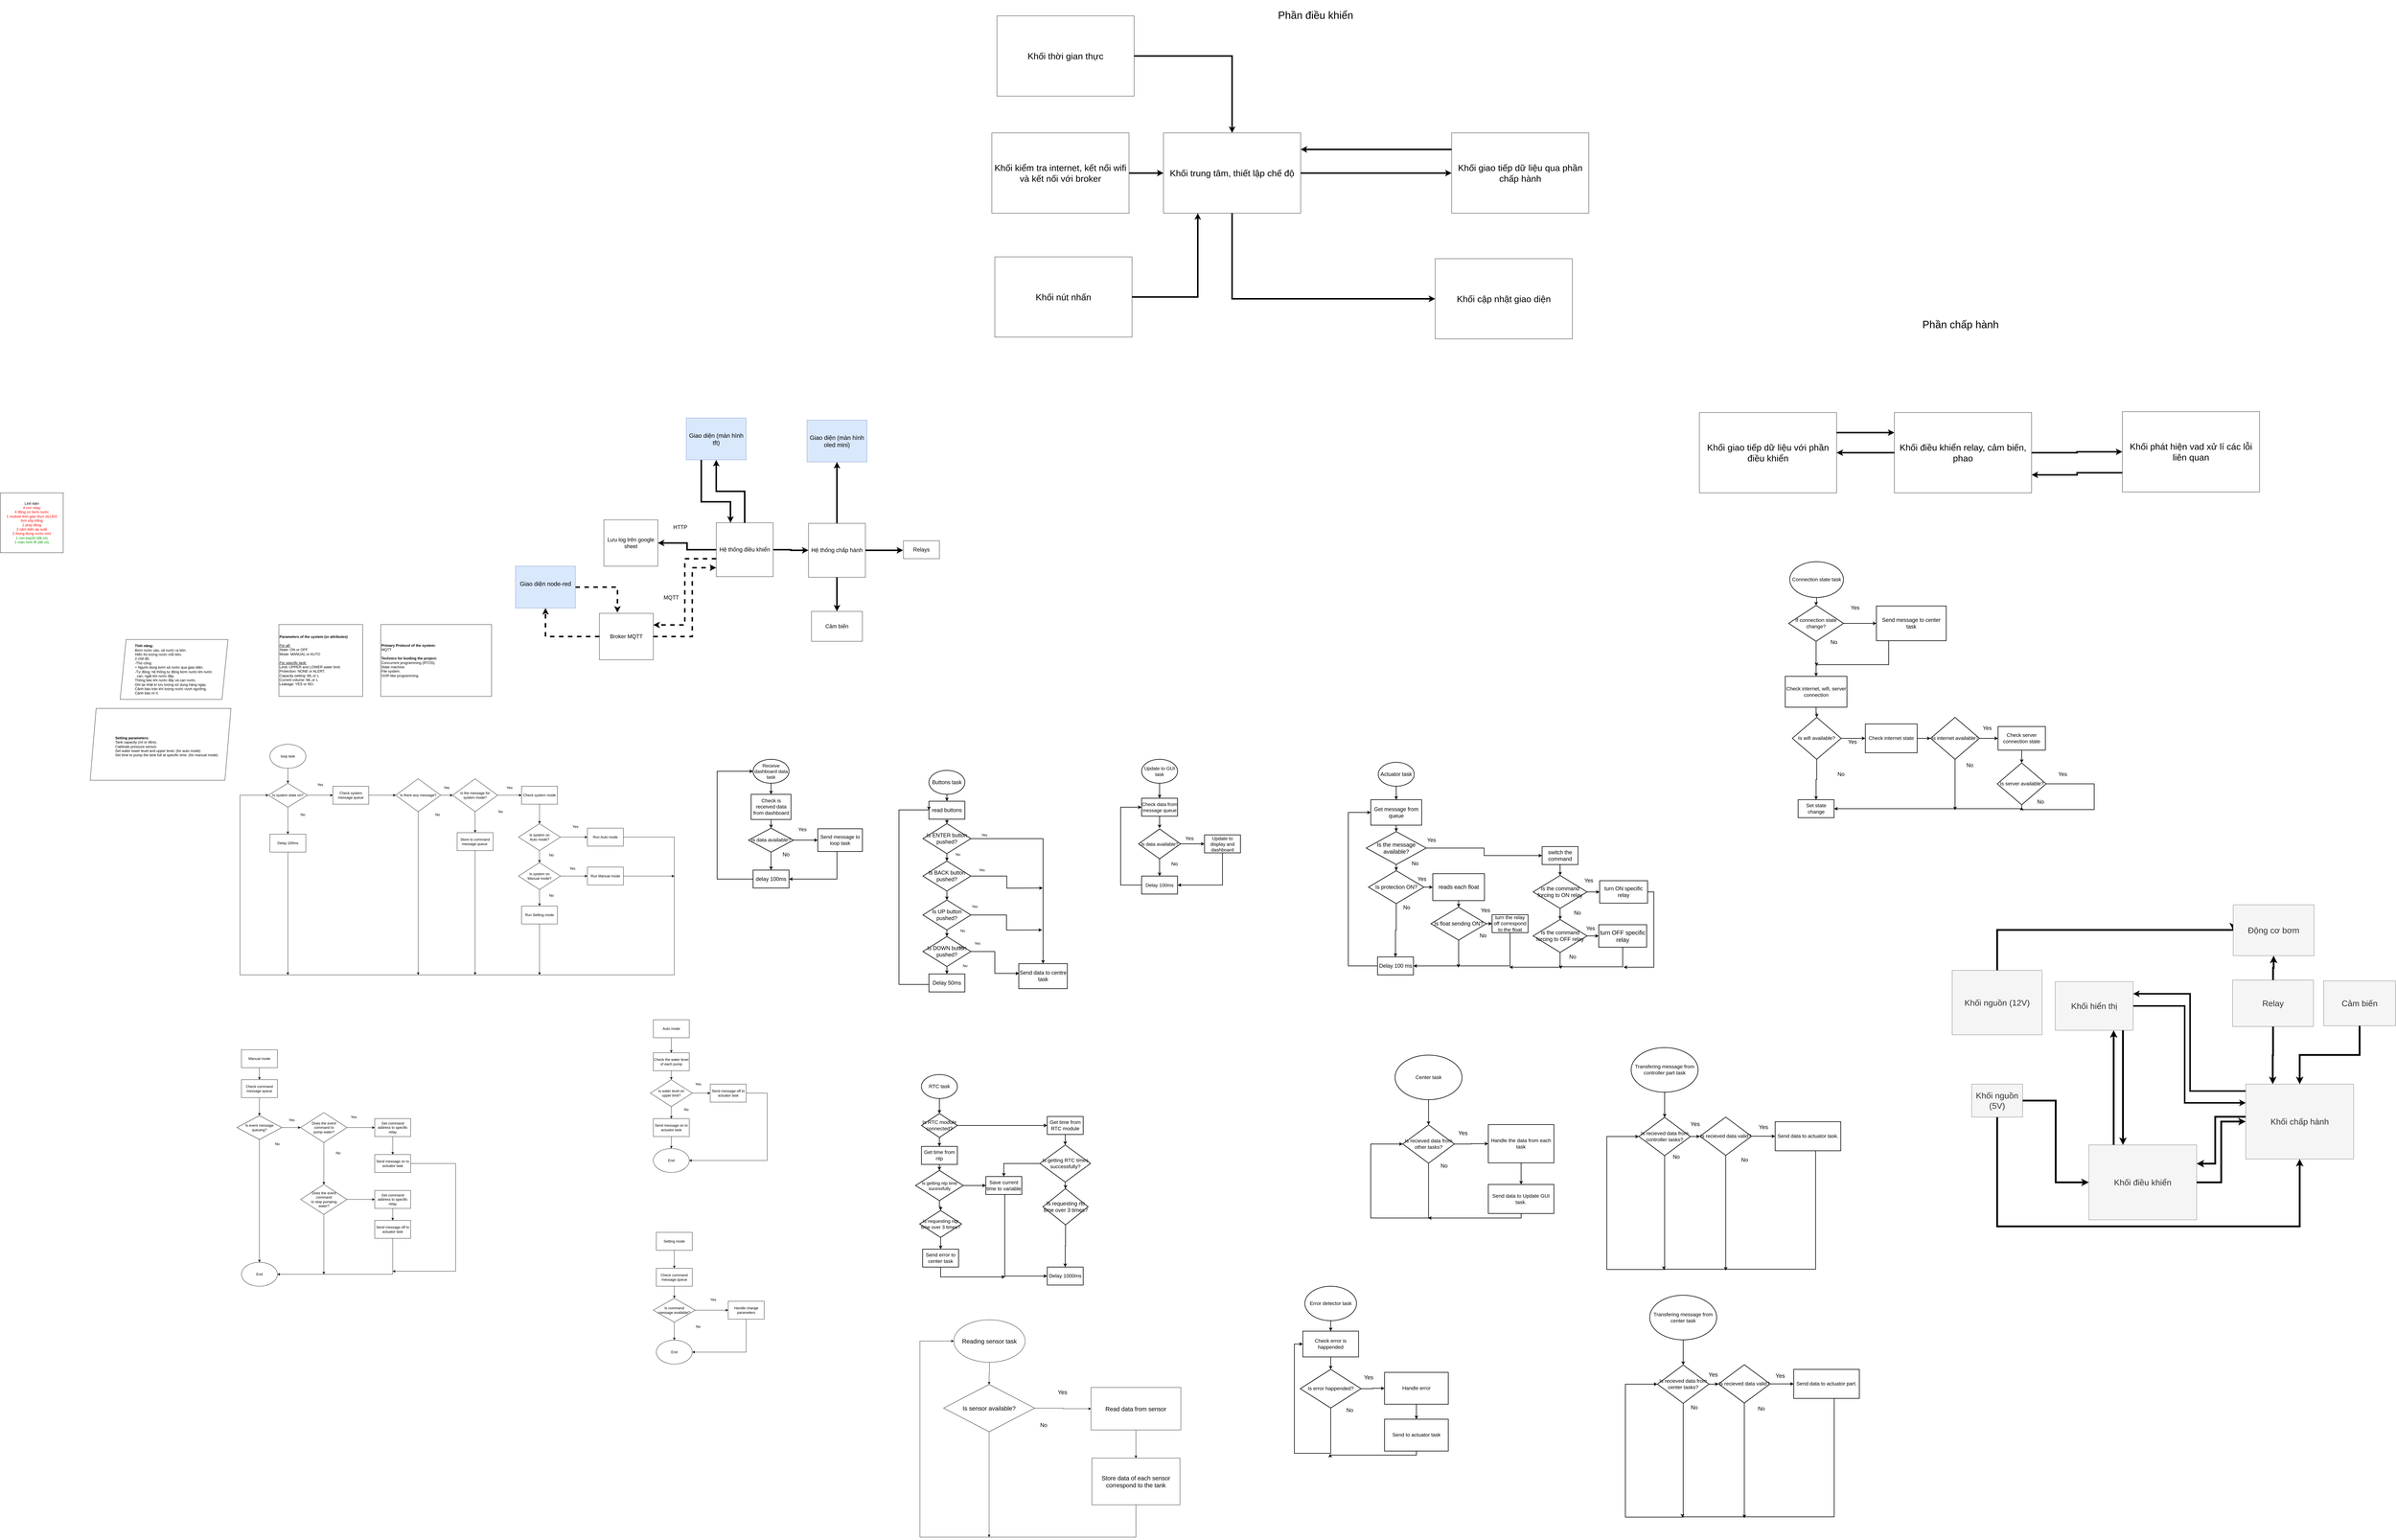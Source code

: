 <mxfile version="20.8.16" type="device"><diagram name="Page-1" id="jFABCBAS7DZA8lA9MMdN"><mxGraphModel dx="1760" dy="3864" grid="0" gridSize="10" guides="1" tooltips="1" connect="1" arrows="1" fold="1" page="0" pageScale="1" pageWidth="850" pageHeight="1100" math="0" shadow="0"><root><mxCell id="0"/><mxCell id="1" parent="0"/><mxCell id="r9S7S7K7F3eJVV4MH9ab-1" value="Linh kiện&lt;br&gt;&lt;font color=&quot;#ff0000&quot;&gt;4 con relay&lt;br&gt;4 động cơ bơm nước&lt;br&gt;1 module thời gian thực ds1302&lt;br&gt;fom xốp trắng&lt;br&gt;1 phíp đồng&lt;br&gt;2 cảm biến áp suất&lt;br&gt;2 thùng đựng nước mini&lt;/font&gt;&lt;br&gt;&lt;font color=&quot;#009900&quot;&gt;1 con esp32 (đã có)&lt;br&gt;1 màn hình tft (đã có)&lt;/font&gt;" style="rounded=0;whiteSpace=wrap;html=1;" parent="1" vertex="1"><mxGeometry x="110" y="-830" width="210" height="200" as="geometry"/></mxCell><mxCell id="wa8cPr2VlBtNtG1kmP3v-1" value="&lt;div style=&quot;text-align: left;&quot;&gt;&lt;span style=&quot;background-color: initial;&quot;&gt;&lt;b&gt;Tính năng:&lt;/b&gt;&lt;/span&gt;&lt;/div&gt;&lt;div style=&quot;text-align: left;&quot;&gt;&lt;span style=&quot;background-color: initial;&quot;&gt;Bơm nước vào, xả nước ra bồn.&lt;/span&gt;&lt;/div&gt;&lt;div style=&quot;text-align: left;&quot;&gt;&lt;span style=&quot;background-color: initial;&quot;&gt;Hiển thị lượng nước mỗi bồn.&lt;/span&gt;&lt;/div&gt;&lt;div style=&quot;text-align: left;&quot;&gt;&lt;span style=&quot;background-color: initial;&quot;&gt;2 chế độ:&lt;/span&gt;&lt;/div&gt;&lt;div style=&quot;text-align: left;&quot;&gt;&lt;span style=&quot;background-color: initial;&quot;&gt;-Thủ công:&lt;/span&gt;&lt;/div&gt;&lt;div style=&quot;text-align: left;&quot;&gt;&lt;span style=&quot;background-color: initial;&quot;&gt;+ Người dùng bơm xả nước qua giao diện.&lt;/span&gt;&lt;/div&gt;&lt;div style=&quot;text-align: left;&quot;&gt;&lt;span style=&quot;background-color: initial;&quot;&gt;-Tự động: hệ thống tự động bơm nước khi nước&amp;nbsp;&lt;/span&gt;&lt;/div&gt;&lt;div style=&quot;text-align: left;&quot;&gt;&lt;span style=&quot;background-color: initial;&quot;&gt;&amp;nbsp; cạn, ngắt khi nước đầy.&lt;/span&gt;&lt;/div&gt;&lt;div style=&quot;text-align: left;&quot;&gt;&lt;span style=&quot;background-color: initial;&quot;&gt;Thông báo khi nước đầy và cạn nước.&lt;/span&gt;&lt;/div&gt;&lt;div style=&quot;text-align: left;&quot;&gt;&lt;span style=&quot;background-color: initial;&quot;&gt;Ghi lại nhật kí lưu lượng sử dụng hàng ngày.&lt;/span&gt;&lt;/div&gt;&lt;div style=&quot;text-align: left;&quot;&gt;&lt;span style=&quot;background-color: initial;&quot;&gt;Cảnh báo tràn khi lượng nước vượt ngưỡng.&lt;/span&gt;&lt;/div&gt;&lt;div style=&quot;text-align: left;&quot;&gt;&lt;span style=&quot;background-color: initial;&quot;&gt;Cảnh báo rò rỉ.&lt;/span&gt;&lt;/div&gt;" style="shape=parallelogram;perimeter=parallelogramPerimeter;whiteSpace=wrap;html=1;fixedSize=1;" parent="1" vertex="1"><mxGeometry x="510" y="-340" width="360" height="200" as="geometry"/></mxCell><mxCell id="wa8cPr2VlBtNtG1kmP3v-2" value="&lt;div style=&quot;text-align: left;&quot;&gt;&lt;blockquote style=&quot;margin: 0 0 0 40px; border: none; padding: 0px;&quot;&gt;&lt;div style=&quot;text-align: left;&quot;&gt;&lt;br&gt;&lt;/div&gt;&lt;b&gt;&lt;div style=&quot;text-align: left;&quot;&gt;&lt;b style=&quot;background-color: initial;&quot;&gt;Setting parameters:&lt;/b&gt;&lt;/div&gt;&lt;/b&gt;&lt;div style=&quot;text-align: left;&quot;&gt;&lt;span style=&quot;background-color: initial;&quot;&gt;Tank capacity (ml or littre).&lt;/span&gt;&lt;/div&gt;&lt;div style=&quot;text-align: left;&quot;&gt;&lt;span style=&quot;background-color: initial;&quot;&gt;Cablirate pressure sensor.&lt;/span&gt;&lt;/div&gt;&lt;div style=&quot;text-align: left;&quot;&gt;&lt;span style=&quot;background-color: initial;&quot;&gt;Set water lower level and upper level. (for auto mode)&lt;/span&gt;&lt;/div&gt;&lt;div style=&quot;text-align: left;&quot;&gt;&lt;span style=&quot;background-color: initial;&quot;&gt;Set time to pump the tank full at specific time. (for manual mode)&lt;/span&gt;&lt;/div&gt;&lt;/blockquote&gt;&lt;/div&gt;" style="shape=parallelogram;perimeter=parallelogramPerimeter;whiteSpace=wrap;html=1;fixedSize=1;align=center;" parent="1" vertex="1"><mxGeometry x="410" y="-110" width="470" height="240" as="geometry"/></mxCell><mxCell id="iBXCyJQN-sVHtGSQ8V76-12" style="edgeStyle=orthogonalEdgeStyle;rounded=0;orthogonalLoop=1;jettySize=auto;html=1;entryX=0.5;entryY=0;entryDx=0;entryDy=0;" parent="1" source="iBXCyJQN-sVHtGSQ8V76-1" target="iBXCyJQN-sVHtGSQ8V76-7" edge="1"><mxGeometry relative="1" as="geometry"/></mxCell><mxCell id="iBXCyJQN-sVHtGSQ8V76-1" value="Check system mode" style="rounded=0;whiteSpace=wrap;html=1;" parent="1" vertex="1"><mxGeometry x="1850" y="150" width="120" height="60" as="geometry"/></mxCell><mxCell id="iBXCyJQN-sVHtGSQ8V76-10" style="edgeStyle=orthogonalEdgeStyle;rounded=0;orthogonalLoop=1;jettySize=auto;html=1;entryX=0.5;entryY=0;entryDx=0;entryDy=0;" parent="1" source="iBXCyJQN-sVHtGSQ8V76-2" target="iBXCyJQN-sVHtGSQ8V76-3" edge="1"><mxGeometry relative="1" as="geometry"/></mxCell><mxCell id="iBXCyJQN-sVHtGSQ8V76-2" value="loop task" style="ellipse;whiteSpace=wrap;html=1;" parent="1" vertex="1"><mxGeometry x="1010" y="10" width="120" height="80" as="geometry"/></mxCell><mxCell id="iBXCyJQN-sVHtGSQ8V76-124" style="edgeStyle=orthogonalEdgeStyle;rounded=0;orthogonalLoop=1;jettySize=auto;html=1;" parent="1" source="iBXCyJQN-sVHtGSQ8V76-3" target="iBXCyJQN-sVHtGSQ8V76-123" edge="1"><mxGeometry relative="1" as="geometry"/></mxCell><mxCell id="iBXCyJQN-sVHtGSQ8V76-137" style="edgeStyle=orthogonalEdgeStyle;rounded=0;orthogonalLoop=1;jettySize=auto;html=1;entryX=0.5;entryY=0;entryDx=0;entryDy=0;" parent="1" source="iBXCyJQN-sVHtGSQ8V76-3" target="iBXCyJQN-sVHtGSQ8V76-136" edge="1"><mxGeometry relative="1" as="geometry"/></mxCell><mxCell id="iBXCyJQN-sVHtGSQ8V76-3" value="Is system state on?" style="rhombus;whiteSpace=wrap;html=1;" parent="1" vertex="1"><mxGeometry x="1005" y="140" width="130" height="80" as="geometry"/></mxCell><mxCell id="iBXCyJQN-sVHtGSQ8V76-4" value="Yes" style="text;html=1;strokeColor=none;fillColor=none;align=center;verticalAlign=middle;whiteSpace=wrap;rounded=0;" parent="1" vertex="1"><mxGeometry x="1147.5" y="130" width="60" height="30" as="geometry"/></mxCell><mxCell id="iBXCyJQN-sVHtGSQ8V76-5" value="No" style="text;html=1;strokeColor=none;fillColor=none;align=center;verticalAlign=middle;whiteSpace=wrap;rounded=0;" parent="1" vertex="1"><mxGeometry x="1090" y="230" width="60" height="30" as="geometry"/></mxCell><mxCell id="iBXCyJQN-sVHtGSQ8V76-138" style="edgeStyle=orthogonalEdgeStyle;rounded=0;orthogonalLoop=1;jettySize=auto;html=1;entryX=0;entryY=0.5;entryDx=0;entryDy=0;" parent="1" source="iBXCyJQN-sVHtGSQ8V76-6" target="iBXCyJQN-sVHtGSQ8V76-3" edge="1"><mxGeometry relative="1" as="geometry"><mxPoint x="2320" y="780" as="targetPoint"/><Array as="points"><mxPoint x="2360" y="320"/><mxPoint x="2360" y="780"/><mxPoint x="910" y="780"/><mxPoint x="910" y="180"/></Array></mxGeometry></mxCell><mxCell id="iBXCyJQN-sVHtGSQ8V76-6" value="Run Auto mode" style="rounded=0;whiteSpace=wrap;html=1;" parent="1" vertex="1"><mxGeometry x="2070" y="290" width="120" height="60" as="geometry"/></mxCell><mxCell id="iBXCyJQN-sVHtGSQ8V76-13" style="edgeStyle=orthogonalEdgeStyle;rounded=0;orthogonalLoop=1;jettySize=auto;html=1;entryX=0;entryY=0.5;entryDx=0;entryDy=0;" parent="1" source="iBXCyJQN-sVHtGSQ8V76-7" target="iBXCyJQN-sVHtGSQ8V76-6" edge="1"><mxGeometry relative="1" as="geometry"/></mxCell><mxCell id="iBXCyJQN-sVHtGSQ8V76-85" style="edgeStyle=orthogonalEdgeStyle;rounded=0;orthogonalLoop=1;jettySize=auto;html=1;entryX=0.5;entryY=0;entryDx=0;entryDy=0;" parent="1" source="iBXCyJQN-sVHtGSQ8V76-7" target="iBXCyJQN-sVHtGSQ8V76-83" edge="1"><mxGeometry relative="1" as="geometry"/></mxCell><mxCell id="iBXCyJQN-sVHtGSQ8V76-7" value="Is system on &lt;br&gt;Auto mode?" style="rhombus;whiteSpace=wrap;html=1;" parent="1" vertex="1"><mxGeometry x="1840" y="275" width="140" height="90" as="geometry"/></mxCell><mxCell id="iBXCyJQN-sVHtGSQ8V76-8" value="Yes" style="text;html=1;strokeColor=none;fillColor=none;align=center;verticalAlign=middle;whiteSpace=wrap;rounded=0;" parent="1" vertex="1"><mxGeometry x="2000" y="270" width="60" height="30" as="geometry"/></mxCell><mxCell id="iBXCyJQN-sVHtGSQ8V76-9" value="No" style="text;html=1;strokeColor=none;fillColor=none;align=center;verticalAlign=middle;whiteSpace=wrap;rounded=0;" parent="1" vertex="1"><mxGeometry x="1920" y="365" width="60" height="30" as="geometry"/></mxCell><mxCell id="iBXCyJQN-sVHtGSQ8V76-143" style="edgeStyle=orthogonalEdgeStyle;rounded=0;orthogonalLoop=1;jettySize=auto;html=1;" parent="1" source="iBXCyJQN-sVHtGSQ8V76-14" edge="1"><mxGeometry relative="1" as="geometry"><mxPoint x="2360" y="450" as="targetPoint"/></mxGeometry></mxCell><mxCell id="iBXCyJQN-sVHtGSQ8V76-14" value="Run Manual mode" style="rounded=0;whiteSpace=wrap;html=1;" parent="1" vertex="1"><mxGeometry x="2070" y="420" width="120" height="60" as="geometry"/></mxCell><mxCell id="iBXCyJQN-sVHtGSQ8V76-20" style="edgeStyle=orthogonalEdgeStyle;rounded=0;orthogonalLoop=1;jettySize=auto;html=1;entryX=0.5;entryY=0;entryDx=0;entryDy=0;" parent="1" source="iBXCyJQN-sVHtGSQ8V76-17" target="iBXCyJQN-sVHtGSQ8V76-19" edge="1"><mxGeometry relative="1" as="geometry"/></mxCell><mxCell id="iBXCyJQN-sVHtGSQ8V76-17" value="Manual mode" style="rounded=0;whiteSpace=wrap;html=1;" parent="1" vertex="1"><mxGeometry x="915" y="1030" width="120" height="60" as="geometry"/></mxCell><mxCell id="iBXCyJQN-sVHtGSQ8V76-118" style="edgeStyle=orthogonalEdgeStyle;rounded=0;orthogonalLoop=1;jettySize=auto;html=1;entryX=0;entryY=0.5;entryDx=0;entryDy=0;" parent="1" source="iBXCyJQN-sVHtGSQ8V76-18" target="iBXCyJQN-sVHtGSQ8V76-41" edge="1"><mxGeometry relative="1" as="geometry"/></mxCell><mxCell id="iBXCyJQN-sVHtGSQ8V76-145" style="edgeStyle=orthogonalEdgeStyle;rounded=0;orthogonalLoop=1;jettySize=auto;html=1;" parent="1" source="iBXCyJQN-sVHtGSQ8V76-18" target="iBXCyJQN-sVHtGSQ8V76-144" edge="1"><mxGeometry relative="1" as="geometry"/></mxCell><mxCell id="iBXCyJQN-sVHtGSQ8V76-18" value="Is event message &lt;br&gt;queuing?" style="rhombus;whiteSpace=wrap;html=1;" parent="1" vertex="1"><mxGeometry x="900" y="1250" width="150" height="80" as="geometry"/></mxCell><mxCell id="iBXCyJQN-sVHtGSQ8V76-21" style="edgeStyle=orthogonalEdgeStyle;rounded=0;orthogonalLoop=1;jettySize=auto;html=1;entryX=0.5;entryY=0;entryDx=0;entryDy=0;" parent="1" source="iBXCyJQN-sVHtGSQ8V76-19" target="iBXCyJQN-sVHtGSQ8V76-18" edge="1"><mxGeometry relative="1" as="geometry"/></mxCell><mxCell id="iBXCyJQN-sVHtGSQ8V76-19" value="Check command message queue" style="rounded=0;whiteSpace=wrap;html=1;" parent="1" vertex="1"><mxGeometry x="915" y="1130" width="120" height="60" as="geometry"/></mxCell><mxCell id="iBXCyJQN-sVHtGSQ8V76-23" value="No" style="text;html=1;strokeColor=none;fillColor=none;align=center;verticalAlign=middle;whiteSpace=wrap;rounded=0;" parent="1" vertex="1"><mxGeometry x="1005" y="1330" width="60" height="30" as="geometry"/></mxCell><mxCell id="iBXCyJQN-sVHtGSQ8V76-24" value="Yes" style="text;html=1;strokeColor=none;fillColor=none;align=center;verticalAlign=middle;whiteSpace=wrap;rounded=0;" parent="1" vertex="1"><mxGeometry x="1052.5" y="1250" width="60" height="30" as="geometry"/></mxCell><mxCell id="iBXCyJQN-sVHtGSQ8V76-32" value="No" style="text;html=1;strokeColor=none;fillColor=none;align=center;verticalAlign=middle;whiteSpace=wrap;rounded=0;" parent="1" vertex="1"><mxGeometry x="1207.5" y="1360" width="60" height="30" as="geometry"/></mxCell><mxCell id="iBXCyJQN-sVHtGSQ8V76-44" style="edgeStyle=orthogonalEdgeStyle;rounded=0;orthogonalLoop=1;jettySize=auto;html=1;entryX=0;entryY=0.5;entryDx=0;entryDy=0;" parent="1" source="iBXCyJQN-sVHtGSQ8V76-41" target="iBXCyJQN-sVHtGSQ8V76-43" edge="1"><mxGeometry relative="1" as="geometry"/></mxCell><mxCell id="iBXCyJQN-sVHtGSQ8V76-48" style="edgeStyle=orthogonalEdgeStyle;rounded=0;orthogonalLoop=1;jettySize=auto;html=1;entryX=0.5;entryY=0;entryDx=0;entryDy=0;" parent="1" source="iBXCyJQN-sVHtGSQ8V76-41" target="iBXCyJQN-sVHtGSQ8V76-47" edge="1"><mxGeometry relative="1" as="geometry"/></mxCell><mxCell id="iBXCyJQN-sVHtGSQ8V76-41" value="Does the event &lt;br&gt;command to &lt;br&gt;pump water?" style="rhombus;whiteSpace=wrap;html=1;" parent="1" vertex="1"><mxGeometry x="1112.5" y="1240" width="155" height="100" as="geometry"/></mxCell><mxCell id="iBXCyJQN-sVHtGSQ8V76-46" style="edgeStyle=orthogonalEdgeStyle;rounded=0;orthogonalLoop=1;jettySize=auto;html=1;entryX=0.5;entryY=0;entryDx=0;entryDy=0;" parent="1" source="iBXCyJQN-sVHtGSQ8V76-43" target="iBXCyJQN-sVHtGSQ8V76-45" edge="1"><mxGeometry relative="1" as="geometry"/></mxCell><mxCell id="iBXCyJQN-sVHtGSQ8V76-43" value="Get command address to specific relay" style="rounded=0;whiteSpace=wrap;html=1;" parent="1" vertex="1"><mxGeometry x="1360" y="1260" width="120" height="60" as="geometry"/></mxCell><mxCell id="iBXCyJQN-sVHtGSQ8V76-55" style="edgeStyle=orthogonalEdgeStyle;rounded=0;orthogonalLoop=1;jettySize=auto;html=1;" parent="1" source="iBXCyJQN-sVHtGSQ8V76-45" edge="1"><mxGeometry relative="1" as="geometry"><mxPoint x="1420" y="1770" as="targetPoint"/><Array as="points"><mxPoint x="1630" y="1410"/><mxPoint x="1630" y="1770"/></Array></mxGeometry></mxCell><mxCell id="iBXCyJQN-sVHtGSQ8V76-45" value="Send message on to actuator task" style="rounded=0;whiteSpace=wrap;html=1;" parent="1" vertex="1"><mxGeometry x="1360" y="1380" width="120" height="60" as="geometry"/></mxCell><mxCell id="iBXCyJQN-sVHtGSQ8V76-51" style="edgeStyle=orthogonalEdgeStyle;rounded=0;orthogonalLoop=1;jettySize=auto;html=1;entryX=0;entryY=0.5;entryDx=0;entryDy=0;" parent="1" source="iBXCyJQN-sVHtGSQ8V76-47" target="iBXCyJQN-sVHtGSQ8V76-49" edge="1"><mxGeometry relative="1" as="geometry"/></mxCell><mxCell id="BaDY212S2jNHLgRmruke-50" style="edgeStyle=orthogonalEdgeStyle;rounded=0;orthogonalLoop=1;jettySize=auto;html=1;" parent="1" source="iBXCyJQN-sVHtGSQ8V76-47" edge="1"><mxGeometry relative="1" as="geometry"><mxPoint x="1190" y="1780" as="targetPoint"/></mxGeometry></mxCell><mxCell id="iBXCyJQN-sVHtGSQ8V76-47" value="Does the event &lt;br&gt;command &lt;br&gt;to stop pumping &lt;br&gt;water?" style="rhombus;whiteSpace=wrap;html=1;" parent="1" vertex="1"><mxGeometry x="1112.5" y="1480" width="155" height="100" as="geometry"/></mxCell><mxCell id="iBXCyJQN-sVHtGSQ8V76-52" style="edgeStyle=orthogonalEdgeStyle;rounded=0;orthogonalLoop=1;jettySize=auto;html=1;entryX=0.5;entryY=0;entryDx=0;entryDy=0;" parent="1" source="iBXCyJQN-sVHtGSQ8V76-49" target="iBXCyJQN-sVHtGSQ8V76-50" edge="1"><mxGeometry relative="1" as="geometry"/></mxCell><mxCell id="iBXCyJQN-sVHtGSQ8V76-49" value="Get command address to specific relay" style="rounded=0;whiteSpace=wrap;html=1;" parent="1" vertex="1"><mxGeometry x="1360" y="1500" width="120" height="60" as="geometry"/></mxCell><mxCell id="iBXCyJQN-sVHtGSQ8V76-146" style="edgeStyle=orthogonalEdgeStyle;rounded=0;orthogonalLoop=1;jettySize=auto;html=1;entryX=1;entryY=0.5;entryDx=0;entryDy=0;" parent="1" source="iBXCyJQN-sVHtGSQ8V76-50" target="iBXCyJQN-sVHtGSQ8V76-144" edge="1"><mxGeometry relative="1" as="geometry"><mxPoint x="1420" y="1780" as="targetPoint"/><Array as="points"><mxPoint x="1420" y="1780"/></Array></mxGeometry></mxCell><mxCell id="iBXCyJQN-sVHtGSQ8V76-50" value="Send message off to actuator task" style="rounded=0;whiteSpace=wrap;html=1;" parent="1" vertex="1"><mxGeometry x="1360" y="1600" width="120" height="60" as="geometry"/></mxCell><mxCell id="iBXCyJQN-sVHtGSQ8V76-114" style="edgeStyle=orthogonalEdgeStyle;rounded=0;orthogonalLoop=1;jettySize=auto;html=1;entryX=0.5;entryY=0;entryDx=0;entryDy=0;" parent="1" source="iBXCyJQN-sVHtGSQ8V76-79" target="iBXCyJQN-sVHtGSQ8V76-92" edge="1"><mxGeometry relative="1" as="geometry"/></mxCell><mxCell id="iBXCyJQN-sVHtGSQ8V76-79" value="Auto mode" style="rounded=0;whiteSpace=wrap;html=1;" parent="1" vertex="1"><mxGeometry x="2290" y="930" width="120" height="60" as="geometry"/></mxCell><mxCell id="iBXCyJQN-sVHtGSQ8V76-80" value="&lt;b&gt;Parameters of the system (or attributes)&lt;br&gt;&lt;/b&gt;&lt;br&gt;&lt;i&gt;&lt;u&gt;For all:&lt;br&gt;&lt;/u&gt;&lt;/i&gt;State: ON or OFF&lt;br&gt;Mode: MANUAL or AUTO&lt;br&gt;&lt;br&gt;&lt;i&gt;&lt;u&gt;For specific tank:&lt;br&gt;&lt;/u&gt;&lt;/i&gt;Limit: UPPER and LOWER water limit.&lt;br&gt;Protection: NONE or ALERT.&lt;br&gt;Capacity setting: ML or L&lt;br&gt;Current volume: ML or L&lt;br&gt;Leakage: YES or NO." style="rounded=0;whiteSpace=wrap;html=1;align=left;" parent="1" vertex="1"><mxGeometry x="1040" y="-390" width="280" height="240" as="geometry"/></mxCell><mxCell id="iBXCyJQN-sVHtGSQ8V76-82" value="&lt;b&gt;Primary Protocol of the system:&lt;/b&gt;&lt;br&gt;MQTT&lt;br&gt;&lt;br&gt;&lt;b&gt;Technics for buiding the project:&lt;br&gt;&lt;/b&gt;Concurrent programming (RTOS).&lt;br&gt;State machine.&lt;br&gt;File system.&lt;br&gt;OOP-like programming." style="rounded=0;whiteSpace=wrap;html=1;align=left;" parent="1" vertex="1"><mxGeometry x="1380" y="-390" width="370" height="240" as="geometry"/></mxCell><mxCell id="iBXCyJQN-sVHtGSQ8V76-84" style="edgeStyle=orthogonalEdgeStyle;rounded=0;orthogonalLoop=1;jettySize=auto;html=1;entryX=0;entryY=0.5;entryDx=0;entryDy=0;" parent="1" source="iBXCyJQN-sVHtGSQ8V76-83" target="iBXCyJQN-sVHtGSQ8V76-14" edge="1"><mxGeometry relative="1" as="geometry"/></mxCell><mxCell id="iBXCyJQN-sVHtGSQ8V76-89" style="edgeStyle=orthogonalEdgeStyle;rounded=0;orthogonalLoop=1;jettySize=auto;html=1;entryX=0.5;entryY=0;entryDx=0;entryDy=0;" parent="1" source="iBXCyJQN-sVHtGSQ8V76-83" target="iBXCyJQN-sVHtGSQ8V76-88" edge="1"><mxGeometry relative="1" as="geometry"/></mxCell><mxCell id="iBXCyJQN-sVHtGSQ8V76-83" value="Is system on &lt;br&gt;Manual mode?" style="rhombus;whiteSpace=wrap;html=1;" parent="1" vertex="1"><mxGeometry x="1840" y="405" width="140" height="90" as="geometry"/></mxCell><mxCell id="iBXCyJQN-sVHtGSQ8V76-86" value="No" style="text;html=1;strokeColor=none;fillColor=none;align=center;verticalAlign=middle;whiteSpace=wrap;rounded=0;" parent="1" vertex="1"><mxGeometry x="1920" y="500" width="60" height="30" as="geometry"/></mxCell><mxCell id="iBXCyJQN-sVHtGSQ8V76-87" value="Yes" style="text;html=1;strokeColor=none;fillColor=none;align=center;verticalAlign=middle;whiteSpace=wrap;rounded=0;" parent="1" vertex="1"><mxGeometry x="1990" y="410" width="60" height="30" as="geometry"/></mxCell><mxCell id="iBXCyJQN-sVHtGSQ8V76-142" style="edgeStyle=orthogonalEdgeStyle;rounded=0;orthogonalLoop=1;jettySize=auto;html=1;" parent="1" source="iBXCyJQN-sVHtGSQ8V76-88" edge="1"><mxGeometry relative="1" as="geometry"><mxPoint x="1910" y="780" as="targetPoint"/></mxGeometry></mxCell><mxCell id="iBXCyJQN-sVHtGSQ8V76-88" value="Run Setting mode" style="rounded=0;whiteSpace=wrap;html=1;" parent="1" vertex="1"><mxGeometry x="1850" y="550" width="120" height="60" as="geometry"/></mxCell><mxCell id="iBXCyJQN-sVHtGSQ8V76-97" style="edgeStyle=orthogonalEdgeStyle;rounded=0;orthogonalLoop=1;jettySize=auto;html=1;entryX=0.5;entryY=0;entryDx=0;entryDy=0;" parent="1" source="iBXCyJQN-sVHtGSQ8V76-91" target="iBXCyJQN-sVHtGSQ8V76-96" edge="1"><mxGeometry relative="1" as="geometry"/></mxCell><mxCell id="iBXCyJQN-sVHtGSQ8V76-99" style="edgeStyle=orthogonalEdgeStyle;rounded=0;orthogonalLoop=1;jettySize=auto;html=1;entryX=0;entryY=0.5;entryDx=0;entryDy=0;" parent="1" source="iBXCyJQN-sVHtGSQ8V76-91" target="iBXCyJQN-sVHtGSQ8V76-98" edge="1"><mxGeometry relative="1" as="geometry"/></mxCell><mxCell id="iBXCyJQN-sVHtGSQ8V76-91" value="Is water level on &lt;br&gt;upper limit?" style="rhombus;whiteSpace=wrap;html=1;" parent="1" vertex="1"><mxGeometry x="2280" y="1130" width="140" height="90" as="geometry"/></mxCell><mxCell id="iBXCyJQN-sVHtGSQ8V76-115" style="edgeStyle=orthogonalEdgeStyle;rounded=0;orthogonalLoop=1;jettySize=auto;html=1;entryX=0.5;entryY=0;entryDx=0;entryDy=0;" parent="1" source="iBXCyJQN-sVHtGSQ8V76-92" target="iBXCyJQN-sVHtGSQ8V76-91" edge="1"><mxGeometry relative="1" as="geometry"/></mxCell><mxCell id="iBXCyJQN-sVHtGSQ8V76-92" value="Check the water lever of each pump" style="rounded=0;whiteSpace=wrap;html=1;" parent="1" vertex="1"><mxGeometry x="2290" y="1040" width="120" height="60" as="geometry"/></mxCell><mxCell id="iBXCyJQN-sVHtGSQ8V76-110" style="edgeStyle=orthogonalEdgeStyle;rounded=0;orthogonalLoop=1;jettySize=auto;html=1;entryX=0.5;entryY=0;entryDx=0;entryDy=0;" parent="1" source="iBXCyJQN-sVHtGSQ8V76-96" edge="1"><mxGeometry relative="1" as="geometry"><mxPoint x="2350" y="1360" as="targetPoint"/></mxGeometry></mxCell><mxCell id="iBXCyJQN-sVHtGSQ8V76-96" value="Send message on to actuator task" style="rounded=0;whiteSpace=wrap;html=1;" parent="1" vertex="1"><mxGeometry x="2290" y="1260" width="120" height="60" as="geometry"/></mxCell><mxCell id="iBXCyJQN-sVHtGSQ8V76-122" style="edgeStyle=orthogonalEdgeStyle;rounded=0;orthogonalLoop=1;jettySize=auto;html=1;entryX=1;entryY=0.5;entryDx=0;entryDy=0;" parent="1" source="iBXCyJQN-sVHtGSQ8V76-98" target="iBXCyJQN-sVHtGSQ8V76-120" edge="1"><mxGeometry relative="1" as="geometry"><mxPoint x="2780" y="1400" as="targetPoint"/><Array as="points"><mxPoint x="2670" y="1175"/><mxPoint x="2670" y="1400"/></Array></mxGeometry></mxCell><mxCell id="iBXCyJQN-sVHtGSQ8V76-98" value="Send message off to actuator task" style="rounded=0;whiteSpace=wrap;html=1;" parent="1" vertex="1"><mxGeometry x="2480" y="1145" width="120" height="60" as="geometry"/></mxCell><mxCell id="iBXCyJQN-sVHtGSQ8V76-101" value="Yes" style="text;html=1;strokeColor=none;fillColor=none;align=center;verticalAlign=middle;whiteSpace=wrap;rounded=0;" parent="1" vertex="1"><mxGeometry x="2410" y="1130" width="60" height="30" as="geometry"/></mxCell><mxCell id="iBXCyJQN-sVHtGSQ8V76-102" value="No" style="text;html=1;strokeColor=none;fillColor=none;align=center;verticalAlign=middle;whiteSpace=wrap;rounded=0;" parent="1" vertex="1"><mxGeometry x="2370" y="1215" width="60" height="30" as="geometry"/></mxCell><mxCell id="iBXCyJQN-sVHtGSQ8V76-119" value="Yes" style="text;html=1;strokeColor=none;fillColor=none;align=center;verticalAlign=middle;whiteSpace=wrap;rounded=0;" parent="1" vertex="1"><mxGeometry x="1260" y="1240" width="60" height="30" as="geometry"/></mxCell><mxCell id="iBXCyJQN-sVHtGSQ8V76-120" value="End" style="ellipse;whiteSpace=wrap;html=1;" parent="1" vertex="1"><mxGeometry x="2290" y="1360" width="120" height="80" as="geometry"/></mxCell><mxCell id="iBXCyJQN-sVHtGSQ8V76-126" style="edgeStyle=orthogonalEdgeStyle;rounded=0;orthogonalLoop=1;jettySize=auto;html=1;entryX=0;entryY=0.5;entryDx=0;entryDy=0;" parent="1" source="iBXCyJQN-sVHtGSQ8V76-123" target="iBXCyJQN-sVHtGSQ8V76-125" edge="1"><mxGeometry relative="1" as="geometry"/></mxCell><mxCell id="iBXCyJQN-sVHtGSQ8V76-123" value="Check system message queue" style="rounded=0;whiteSpace=wrap;html=1;" parent="1" vertex="1"><mxGeometry x="1220" y="150" width="120" height="60" as="geometry"/></mxCell><mxCell id="iBXCyJQN-sVHtGSQ8V76-128" style="edgeStyle=orthogonalEdgeStyle;rounded=0;orthogonalLoop=1;jettySize=auto;html=1;entryX=0;entryY=0.5;entryDx=0;entryDy=0;" parent="1" source="iBXCyJQN-sVHtGSQ8V76-125" target="iBXCyJQN-sVHtGSQ8V76-127" edge="1"><mxGeometry relative="1" as="geometry"/></mxCell><mxCell id="iBXCyJQN-sVHtGSQ8V76-140" style="edgeStyle=orthogonalEdgeStyle;rounded=0;orthogonalLoop=1;jettySize=auto;html=1;" parent="1" source="iBXCyJQN-sVHtGSQ8V76-125" edge="1"><mxGeometry relative="1" as="geometry"><mxPoint x="1505" y="780" as="targetPoint"/></mxGeometry></mxCell><mxCell id="iBXCyJQN-sVHtGSQ8V76-125" value="Is there any message?" style="rhombus;whiteSpace=wrap;html=1;" parent="1" vertex="1"><mxGeometry x="1430" y="125" width="150" height="110" as="geometry"/></mxCell><mxCell id="iBXCyJQN-sVHtGSQ8V76-129" style="edgeStyle=orthogonalEdgeStyle;rounded=0;orthogonalLoop=1;jettySize=auto;html=1;entryX=0;entryY=0.5;entryDx=0;entryDy=0;" parent="1" source="iBXCyJQN-sVHtGSQ8V76-127" target="iBXCyJQN-sVHtGSQ8V76-1" edge="1"><mxGeometry relative="1" as="geometry"/></mxCell><mxCell id="iBXCyJQN-sVHtGSQ8V76-135" style="edgeStyle=orthogonalEdgeStyle;rounded=0;orthogonalLoop=1;jettySize=auto;html=1;entryX=0.5;entryY=0;entryDx=0;entryDy=0;" parent="1" source="iBXCyJQN-sVHtGSQ8V76-127" target="iBXCyJQN-sVHtGSQ8V76-134" edge="1"><mxGeometry relative="1" as="geometry"/></mxCell><mxCell id="iBXCyJQN-sVHtGSQ8V76-127" value="Is the message for&lt;br&gt;system mode?" style="rhombus;whiteSpace=wrap;html=1;" parent="1" vertex="1"><mxGeometry x="1620" y="125" width="150" height="110" as="geometry"/></mxCell><mxCell id="iBXCyJQN-sVHtGSQ8V76-130" value="No" style="text;html=1;strokeColor=none;fillColor=none;align=center;verticalAlign=middle;whiteSpace=wrap;rounded=0;" parent="1" vertex="1"><mxGeometry x="1540" y="230" width="60" height="30" as="geometry"/></mxCell><mxCell id="iBXCyJQN-sVHtGSQ8V76-131" value="Yes" style="text;html=1;strokeColor=none;fillColor=none;align=center;verticalAlign=middle;whiteSpace=wrap;rounded=0;" parent="1" vertex="1"><mxGeometry x="1570" y="140" width="60" height="30" as="geometry"/></mxCell><mxCell id="iBXCyJQN-sVHtGSQ8V76-132" value="Yes" style="text;html=1;strokeColor=none;fillColor=none;align=center;verticalAlign=middle;whiteSpace=wrap;rounded=0;" parent="1" vertex="1"><mxGeometry x="1780" y="140" width="60" height="30" as="geometry"/></mxCell><mxCell id="iBXCyJQN-sVHtGSQ8V76-133" value="No" style="text;html=1;strokeColor=none;fillColor=none;align=center;verticalAlign=middle;whiteSpace=wrap;rounded=0;" parent="1" vertex="1"><mxGeometry x="1750" y="220" width="60" height="30" as="geometry"/></mxCell><mxCell id="iBXCyJQN-sVHtGSQ8V76-141" style="edgeStyle=orthogonalEdgeStyle;rounded=0;orthogonalLoop=1;jettySize=auto;html=1;" parent="1" source="iBXCyJQN-sVHtGSQ8V76-134" edge="1"><mxGeometry relative="1" as="geometry"><mxPoint x="1695" y="780" as="targetPoint"/></mxGeometry></mxCell><mxCell id="iBXCyJQN-sVHtGSQ8V76-134" value="Store to command message queue&amp;nbsp;" style="rounded=0;whiteSpace=wrap;html=1;" parent="1" vertex="1"><mxGeometry x="1635" y="305" width="120" height="60" as="geometry"/></mxCell><mxCell id="iBXCyJQN-sVHtGSQ8V76-139" style="edgeStyle=orthogonalEdgeStyle;rounded=0;orthogonalLoop=1;jettySize=auto;html=1;" parent="1" source="iBXCyJQN-sVHtGSQ8V76-136" edge="1"><mxGeometry relative="1" as="geometry"><mxPoint x="1070" y="780" as="targetPoint"/></mxGeometry></mxCell><mxCell id="iBXCyJQN-sVHtGSQ8V76-136" value="Delay 100ms" style="rounded=0;whiteSpace=wrap;html=1;" parent="1" vertex="1"><mxGeometry x="1010" y="310" width="120" height="60" as="geometry"/></mxCell><mxCell id="iBXCyJQN-sVHtGSQ8V76-144" value="End" style="ellipse;whiteSpace=wrap;html=1;" parent="1" vertex="1"><mxGeometry x="915" y="1740" width="120" height="80" as="geometry"/></mxCell><mxCell id="iBXCyJQN-sVHtGSQ8V76-154" style="edgeStyle=orthogonalEdgeStyle;rounded=0;orthogonalLoop=1;jettySize=auto;html=1;entryX=0.5;entryY=0;entryDx=0;entryDy=0;" parent="1" source="iBXCyJQN-sVHtGSQ8V76-148" target="iBXCyJQN-sVHtGSQ8V76-149" edge="1"><mxGeometry relative="1" as="geometry"/></mxCell><mxCell id="iBXCyJQN-sVHtGSQ8V76-148" value="Setting mode" style="rounded=0;whiteSpace=wrap;html=1;" parent="1" vertex="1"><mxGeometry x="2300" y="1640" width="120" height="60" as="geometry"/></mxCell><mxCell id="iBXCyJQN-sVHtGSQ8V76-155" style="edgeStyle=orthogonalEdgeStyle;rounded=0;orthogonalLoop=1;jettySize=auto;html=1;entryX=0.5;entryY=0;entryDx=0;entryDy=0;" parent="1" source="iBXCyJQN-sVHtGSQ8V76-149" target="iBXCyJQN-sVHtGSQ8V76-150" edge="1"><mxGeometry relative="1" as="geometry"/></mxCell><mxCell id="iBXCyJQN-sVHtGSQ8V76-149" value="Check command message queue" style="rounded=0;whiteSpace=wrap;html=1;" parent="1" vertex="1"><mxGeometry x="2300" y="1760" width="120" height="60" as="geometry"/></mxCell><mxCell id="iBXCyJQN-sVHtGSQ8V76-156" style="edgeStyle=orthogonalEdgeStyle;rounded=0;orthogonalLoop=1;jettySize=auto;html=1;" parent="1" source="iBXCyJQN-sVHtGSQ8V76-150" target="iBXCyJQN-sVHtGSQ8V76-153" edge="1"><mxGeometry relative="1" as="geometry"/></mxCell><mxCell id="iBXCyJQN-sVHtGSQ8V76-158" style="edgeStyle=orthogonalEdgeStyle;rounded=0;orthogonalLoop=1;jettySize=auto;html=1;" parent="1" source="iBXCyJQN-sVHtGSQ8V76-150" target="iBXCyJQN-sVHtGSQ8V76-157" edge="1"><mxGeometry relative="1" as="geometry"/></mxCell><mxCell id="iBXCyJQN-sVHtGSQ8V76-150" value="Is command &lt;br&gt;message available?" style="rhombus;whiteSpace=wrap;html=1;" parent="1" vertex="1"><mxGeometry x="2290" y="1860" width="140" height="80" as="geometry"/></mxCell><mxCell id="iBXCyJQN-sVHtGSQ8V76-151" value="Yes" style="text;html=1;strokeColor=none;fillColor=none;align=center;verticalAlign=middle;whiteSpace=wrap;rounded=0;" parent="1" vertex="1"><mxGeometry x="2460" y="1850" width="60" height="30" as="geometry"/></mxCell><mxCell id="iBXCyJQN-sVHtGSQ8V76-152" value="No" style="text;html=1;strokeColor=none;fillColor=none;align=center;verticalAlign=middle;whiteSpace=wrap;rounded=0;" parent="1" vertex="1"><mxGeometry x="2410" y="1940" width="60" height="30" as="geometry"/></mxCell><mxCell id="iBXCyJQN-sVHtGSQ8V76-159" style="edgeStyle=orthogonalEdgeStyle;rounded=0;orthogonalLoop=1;jettySize=auto;html=1;entryX=1;entryY=0.5;entryDx=0;entryDy=0;" parent="1" source="iBXCyJQN-sVHtGSQ8V76-153" target="iBXCyJQN-sVHtGSQ8V76-157" edge="1"><mxGeometry relative="1" as="geometry"><Array as="points"><mxPoint x="2600" y="2040"/></Array></mxGeometry></mxCell><mxCell id="iBXCyJQN-sVHtGSQ8V76-153" value="Handle change parameters" style="rounded=0;whiteSpace=wrap;html=1;" parent="1" vertex="1"><mxGeometry x="2540" y="1870" width="120" height="60" as="geometry"/></mxCell><mxCell id="iBXCyJQN-sVHtGSQ8V76-157" value="End" style="ellipse;whiteSpace=wrap;html=1;" parent="1" vertex="1"><mxGeometry x="2300" y="2000" width="120" height="80" as="geometry"/></mxCell><mxCell id="iBXCyJQN-sVHtGSQ8V76-163" style="edgeStyle=orthogonalEdgeStyle;rounded=0;orthogonalLoop=1;jettySize=auto;html=1;entryX=0.5;entryY=0;entryDx=0;entryDy=0;strokeWidth=2;" parent="1" source="iBXCyJQN-sVHtGSQ8V76-160" target="iBXCyJQN-sVHtGSQ8V76-162" edge="1"><mxGeometry relative="1" as="geometry"/></mxCell><mxCell id="iBXCyJQN-sVHtGSQ8V76-160" value="&lt;font style=&quot;font-size: 16px;&quot;&gt;Receive dashboard data task&lt;/font&gt;" style="ellipse;whiteSpace=wrap;html=1;strokeWidth=2;" parent="1" vertex="1"><mxGeometry x="2623" y="60" width="120" height="80" as="geometry"/></mxCell><mxCell id="iBXCyJQN-sVHtGSQ8V76-169" style="edgeStyle=orthogonalEdgeStyle;rounded=0;orthogonalLoop=1;jettySize=auto;html=1;entryX=0;entryY=0.5;entryDx=0;entryDy=0;strokeWidth=2;" parent="1" source="iBXCyJQN-sVHtGSQ8V76-161" target="iBXCyJQN-sVHtGSQ8V76-167" edge="1"><mxGeometry relative="1" as="geometry"/></mxCell><mxCell id="iBXCyJQN-sVHtGSQ8V76-172" style="edgeStyle=orthogonalEdgeStyle;rounded=0;orthogonalLoop=1;jettySize=auto;html=1;entryX=0.5;entryY=0;entryDx=0;entryDy=0;strokeWidth=2;" parent="1" source="iBXCyJQN-sVHtGSQ8V76-161" target="iBXCyJQN-sVHtGSQ8V76-170" edge="1"><mxGeometry relative="1" as="geometry"/></mxCell><mxCell id="iBXCyJQN-sVHtGSQ8V76-161" value="&lt;font style=&quot;font-size: 17px;&quot;&gt;Is data available?&lt;/font&gt;" style="rhombus;whiteSpace=wrap;html=1;strokeWidth=2;" parent="1" vertex="1"><mxGeometry x="2608" y="290" width="150" height="80" as="geometry"/></mxCell><mxCell id="iBXCyJQN-sVHtGSQ8V76-164" style="edgeStyle=orthogonalEdgeStyle;rounded=0;orthogonalLoop=1;jettySize=auto;html=1;entryX=0.5;entryY=0;entryDx=0;entryDy=0;strokeWidth=2;" parent="1" source="iBXCyJQN-sVHtGSQ8V76-162" target="iBXCyJQN-sVHtGSQ8V76-161" edge="1"><mxGeometry relative="1" as="geometry"/></mxCell><mxCell id="iBXCyJQN-sVHtGSQ8V76-162" value="&lt;font style=&quot;font-size: 17px;&quot;&gt;Check is received data from dashboard&lt;/font&gt;" style="rounded=0;whiteSpace=wrap;html=1;strokeWidth=2;" parent="1" vertex="1"><mxGeometry x="2616.5" y="177" width="133" height="84" as="geometry"/></mxCell><mxCell id="iBXCyJQN-sVHtGSQ8V76-165" value="&lt;font style=&quot;font-size: 17px;&quot;&gt;Yes&lt;/font&gt;" style="text;html=1;strokeColor=none;fillColor=none;align=center;verticalAlign=middle;whiteSpace=wrap;rounded=0;strokeWidth=2;" parent="1" vertex="1"><mxGeometry x="2758" y="280" width="60" height="30" as="geometry"/></mxCell><mxCell id="iBXCyJQN-sVHtGSQ8V76-166" value="&lt;font style=&quot;font-size: 18px;&quot;&gt;No&lt;/font&gt;" style="text;html=1;strokeColor=none;fillColor=none;align=center;verticalAlign=middle;whiteSpace=wrap;rounded=0;strokeWidth=2;" parent="1" vertex="1"><mxGeometry x="2703" y="362.5" width="60" height="30" as="geometry"/></mxCell><mxCell id="iBXCyJQN-sVHtGSQ8V76-173" style="edgeStyle=orthogonalEdgeStyle;rounded=0;orthogonalLoop=1;jettySize=auto;html=1;entryX=1;entryY=0.5;entryDx=0;entryDy=0;strokeWidth=2;" parent="1" source="iBXCyJQN-sVHtGSQ8V76-167" target="iBXCyJQN-sVHtGSQ8V76-170" edge="1"><mxGeometry relative="1" as="geometry"><Array as="points"><mxPoint x="2903" y="460"/></Array></mxGeometry></mxCell><mxCell id="iBXCyJQN-sVHtGSQ8V76-167" value="&lt;font style=&quot;font-size: 17px;&quot;&gt;Send message to loop task&lt;/font&gt;" style="rounded=0;whiteSpace=wrap;html=1;strokeWidth=2;" parent="1" vertex="1"><mxGeometry x="2839" y="292" width="149" height="76" as="geometry"/></mxCell><mxCell id="iBXCyJQN-sVHtGSQ8V76-174" style="edgeStyle=orthogonalEdgeStyle;rounded=0;orthogonalLoop=1;jettySize=auto;html=1;entryX=0;entryY=0.5;entryDx=0;entryDy=0;strokeWidth=2;" parent="1" source="iBXCyJQN-sVHtGSQ8V76-170" target="iBXCyJQN-sVHtGSQ8V76-160" edge="1"><mxGeometry relative="1" as="geometry"><Array as="points"><mxPoint x="2503" y="460"/><mxPoint x="2503" y="100"/></Array></mxGeometry></mxCell><mxCell id="iBXCyJQN-sVHtGSQ8V76-170" value="&lt;font style=&quot;font-size: 18px;&quot;&gt;delay 100ms&lt;/font&gt;" style="rounded=0;whiteSpace=wrap;html=1;strokeWidth=2;" parent="1" vertex="1"><mxGeometry x="2623" y="430" width="120" height="60" as="geometry"/></mxCell><mxCell id="iBXCyJQN-sVHtGSQ8V76-177" style="edgeStyle=orthogonalEdgeStyle;rounded=0;orthogonalLoop=1;jettySize=auto;html=1;entryX=0.5;entryY=0;entryDx=0;entryDy=0;strokeWidth=2;" parent="1" source="iBXCyJQN-sVHtGSQ8V76-175" target="iBXCyJQN-sVHtGSQ8V76-176" edge="1"><mxGeometry relative="1" as="geometry"/></mxCell><mxCell id="iBXCyJQN-sVHtGSQ8V76-175" value="&lt;font style=&quot;font-size: 18px;&quot;&gt;Buttons task&lt;/font&gt;" style="ellipse;whiteSpace=wrap;html=1;strokeWidth=2;" parent="1" vertex="1"><mxGeometry x="3210" y="97" width="120" height="80" as="geometry"/></mxCell><mxCell id="iBXCyJQN-sVHtGSQ8V76-180" style="edgeStyle=orthogonalEdgeStyle;rounded=0;orthogonalLoop=1;jettySize=auto;html=1;entryX=0.5;entryY=0;entryDx=0;entryDy=0;strokeWidth=2;" parent="1" source="iBXCyJQN-sVHtGSQ8V76-176" target="iBXCyJQN-sVHtGSQ8V76-179" edge="1"><mxGeometry relative="1" as="geometry"/></mxCell><mxCell id="iBXCyJQN-sVHtGSQ8V76-176" value="&lt;font style=&quot;font-size: 18px;&quot;&gt;read buttons&lt;/font&gt;" style="rounded=0;whiteSpace=wrap;html=1;strokeWidth=2;" parent="1" vertex="1"><mxGeometry x="3210" y="200" width="120" height="60" as="geometry"/></mxCell><mxCell id="iBXCyJQN-sVHtGSQ8V76-184" style="edgeStyle=orthogonalEdgeStyle;rounded=0;orthogonalLoop=1;jettySize=auto;html=1;entryX=0.5;entryY=0;entryDx=0;entryDy=0;strokeWidth=2;" parent="1" source="iBXCyJQN-sVHtGSQ8V76-179" target="iBXCyJQN-sVHtGSQ8V76-181" edge="1"><mxGeometry relative="1" as="geometry"><mxPoint x="3270" y="430" as="targetPoint"/></mxGeometry></mxCell><mxCell id="iBXCyJQN-sVHtGSQ8V76-197" style="edgeStyle=orthogonalEdgeStyle;rounded=0;orthogonalLoop=1;jettySize=auto;html=1;strokeWidth=2;" parent="1" source="iBXCyJQN-sVHtGSQ8V76-179" target="iBXCyJQN-sVHtGSQ8V76-195" edge="1"><mxGeometry relative="1" as="geometry"/></mxCell><mxCell id="iBXCyJQN-sVHtGSQ8V76-179" value="&lt;font style=&quot;font-size: 18px;&quot;&gt;Is ENTER button pushed?&lt;/font&gt;" style="rhombus;whiteSpace=wrap;html=1;strokeWidth=2;" parent="1" vertex="1"><mxGeometry x="3190" y="275" width="160" height="100" as="geometry"/></mxCell><mxCell id="iBXCyJQN-sVHtGSQ8V76-185" style="edgeStyle=orthogonalEdgeStyle;rounded=0;orthogonalLoop=1;jettySize=auto;html=1;strokeWidth=2;" parent="1" source="iBXCyJQN-sVHtGSQ8V76-181" target="iBXCyJQN-sVHtGSQ8V76-182" edge="1"><mxGeometry relative="1" as="geometry"/></mxCell><mxCell id="iBXCyJQN-sVHtGSQ8V76-198" style="edgeStyle=orthogonalEdgeStyle;rounded=0;orthogonalLoop=1;jettySize=auto;html=1;strokeWidth=2;" parent="1" source="iBXCyJQN-sVHtGSQ8V76-181" edge="1"><mxGeometry relative="1" as="geometry"><mxPoint x="3590" y="490" as="targetPoint"/></mxGeometry></mxCell><mxCell id="iBXCyJQN-sVHtGSQ8V76-181" value="&lt;font style=&quot;font-size: 18px;&quot;&gt;Is BACK button pushed?&lt;/font&gt;" style="rhombus;whiteSpace=wrap;html=1;strokeWidth=2;" parent="1" vertex="1"><mxGeometry x="3190" y="400" width="160" height="100" as="geometry"/></mxCell><mxCell id="iBXCyJQN-sVHtGSQ8V76-186" style="edgeStyle=orthogonalEdgeStyle;rounded=0;orthogonalLoop=1;jettySize=auto;html=1;strokeWidth=2;" parent="1" source="iBXCyJQN-sVHtGSQ8V76-182" target="iBXCyJQN-sVHtGSQ8V76-183" edge="1"><mxGeometry relative="1" as="geometry"/></mxCell><mxCell id="iBXCyJQN-sVHtGSQ8V76-199" style="edgeStyle=orthogonalEdgeStyle;rounded=0;orthogonalLoop=1;jettySize=auto;html=1;strokeWidth=2;" parent="1" source="iBXCyJQN-sVHtGSQ8V76-182" edge="1"><mxGeometry relative="1" as="geometry"><mxPoint x="3588" y="630" as="targetPoint"/></mxGeometry></mxCell><mxCell id="iBXCyJQN-sVHtGSQ8V76-182" value="&lt;font style=&quot;font-size: 18px;&quot;&gt;Is UP button pushed?&lt;/font&gt;" style="rhombus;whiteSpace=wrap;html=1;strokeWidth=2;" parent="1" vertex="1"><mxGeometry x="3190" y="530" width="160" height="100" as="geometry"/></mxCell><mxCell id="iBXCyJQN-sVHtGSQ8V76-200" style="edgeStyle=orthogonalEdgeStyle;rounded=0;orthogonalLoop=1;jettySize=auto;html=1;entryX=0.009;entryY=0.391;entryDx=0;entryDy=0;entryPerimeter=0;strokeWidth=2;" parent="1" source="iBXCyJQN-sVHtGSQ8V76-183" target="iBXCyJQN-sVHtGSQ8V76-195" edge="1"><mxGeometry relative="1" as="geometry"/></mxCell><mxCell id="iBXCyJQN-sVHtGSQ8V76-202" style="edgeStyle=orthogonalEdgeStyle;rounded=0;orthogonalLoop=1;jettySize=auto;html=1;strokeWidth=2;" parent="1" source="iBXCyJQN-sVHtGSQ8V76-183" target="iBXCyJQN-sVHtGSQ8V76-201" edge="1"><mxGeometry relative="1" as="geometry"/></mxCell><mxCell id="iBXCyJQN-sVHtGSQ8V76-183" value="&lt;font style=&quot;font-size: 18px;&quot;&gt;Is DOWN button pushed?&lt;/font&gt;" style="rhombus;whiteSpace=wrap;html=1;strokeWidth=2;" parent="1" vertex="1"><mxGeometry x="3190" y="652" width="160" height="100" as="geometry"/></mxCell><mxCell id="iBXCyJQN-sVHtGSQ8V76-187" value="Yes" style="text;html=1;strokeColor=none;fillColor=none;align=center;verticalAlign=middle;whiteSpace=wrap;rounded=0;strokeWidth=2;" parent="1" vertex="1"><mxGeometry x="3365" y="297.5" width="60" height="30" as="geometry"/></mxCell><mxCell id="iBXCyJQN-sVHtGSQ8V76-188" value="No" style="text;html=1;strokeColor=none;fillColor=none;align=center;verticalAlign=middle;whiteSpace=wrap;rounded=0;strokeWidth=2;" parent="1" vertex="1"><mxGeometry x="3277" y="362.5" width="60" height="30" as="geometry"/></mxCell><mxCell id="iBXCyJQN-sVHtGSQ8V76-189" value="Yes" style="text;html=1;strokeColor=none;fillColor=none;align=center;verticalAlign=middle;whiteSpace=wrap;rounded=0;strokeWidth=2;" parent="1" vertex="1"><mxGeometry x="3357" y="415" width="60" height="30" as="geometry"/></mxCell><mxCell id="iBXCyJQN-sVHtGSQ8V76-190" value="No" style="text;html=1;strokeColor=none;fillColor=none;align=center;verticalAlign=middle;whiteSpace=wrap;rounded=0;strokeWidth=2;" parent="1" vertex="1"><mxGeometry x="3293" y="618" width="60" height="30" as="geometry"/></mxCell><mxCell id="iBXCyJQN-sVHtGSQ8V76-191" value="Yes" style="text;html=1;strokeColor=none;fillColor=none;align=center;verticalAlign=middle;whiteSpace=wrap;rounded=0;strokeWidth=2;" parent="1" vertex="1"><mxGeometry x="3333" y="537" width="60" height="30" as="geometry"/></mxCell><mxCell id="iBXCyJQN-sVHtGSQ8V76-192" value="No" style="text;html=1;strokeColor=none;fillColor=none;align=center;verticalAlign=middle;whiteSpace=wrap;rounded=0;strokeWidth=2;" parent="1" vertex="1"><mxGeometry x="3290" y="672.5" width="60" height="30" as="geometry"/></mxCell><mxCell id="iBXCyJQN-sVHtGSQ8V76-193" value="Yes" style="text;html=1;strokeColor=none;fillColor=none;align=center;verticalAlign=middle;whiteSpace=wrap;rounded=0;strokeWidth=2;" parent="1" vertex="1"><mxGeometry x="3342" y="660" width="60" height="30" as="geometry"/></mxCell><mxCell id="iBXCyJQN-sVHtGSQ8V76-194" value="No" style="text;html=1;strokeColor=none;fillColor=none;align=center;verticalAlign=middle;whiteSpace=wrap;rounded=0;strokeWidth=2;" parent="1" vertex="1"><mxGeometry x="3290" y="802.5" width="60" height="30" as="geometry"/></mxCell><mxCell id="iBXCyJQN-sVHtGSQ8V76-195" value="&lt;font style=&quot;font-size: 18px;&quot;&gt;Send data to centre task&lt;/font&gt;" style="rounded=0;whiteSpace=wrap;html=1;strokeWidth=2;" parent="1" vertex="1"><mxGeometry x="3510" y="742.5" width="162" height="83.5" as="geometry"/></mxCell><mxCell id="iBXCyJQN-sVHtGSQ8V76-203" style="edgeStyle=orthogonalEdgeStyle;rounded=0;orthogonalLoop=1;jettySize=auto;html=1;entryX=0;entryY=0.5;entryDx=0;entryDy=0;strokeWidth=2;" parent="1" source="iBXCyJQN-sVHtGSQ8V76-201" target="iBXCyJQN-sVHtGSQ8V76-176" edge="1"><mxGeometry relative="1" as="geometry"><Array as="points"><mxPoint x="3110" y="812"/><mxPoint x="3110" y="229"/><mxPoint x="3210" y="229"/></Array></mxGeometry></mxCell><mxCell id="iBXCyJQN-sVHtGSQ8V76-201" value="&lt;font style=&quot;font-size: 18px;&quot;&gt;Delay 50ms&lt;/font&gt;" style="rounded=0;whiteSpace=wrap;html=1;strokeWidth=2;" parent="1" vertex="1"><mxGeometry x="3210" y="777" width="120" height="60" as="geometry"/></mxCell><mxCell id="iBXCyJQN-sVHtGSQ8V76-210" style="edgeStyle=orthogonalEdgeStyle;rounded=0;orthogonalLoop=1;jettySize=auto;html=1;strokeWidth=2;" parent="1" source="iBXCyJQN-sVHtGSQ8V76-204" edge="1"><mxGeometry relative="1" as="geometry"><mxPoint x="3980" y="290" as="targetPoint"/></mxGeometry></mxCell><mxCell id="iBXCyJQN-sVHtGSQ8V76-204" value="&lt;font style=&quot;font-size: 16px;&quot;&gt;Check data from message queue&lt;/font&gt;" style="rounded=0;whiteSpace=wrap;html=1;strokeWidth=2;" parent="1" vertex="1"><mxGeometry x="3920" y="190" width="120" height="60" as="geometry"/></mxCell><mxCell id="iBXCyJQN-sVHtGSQ8V76-206" style="edgeStyle=orthogonalEdgeStyle;rounded=0;orthogonalLoop=1;jettySize=auto;html=1;entryX=0.5;entryY=0;entryDx=0;entryDy=0;strokeWidth=2;" parent="1" source="iBXCyJQN-sVHtGSQ8V76-205" target="iBXCyJQN-sVHtGSQ8V76-204" edge="1"><mxGeometry relative="1" as="geometry"/></mxCell><mxCell id="iBXCyJQN-sVHtGSQ8V76-205" value="&lt;font style=&quot;font-size: 16px;&quot;&gt;Update to GUI task&lt;/font&gt;" style="ellipse;whiteSpace=wrap;html=1;strokeWidth=2;" parent="1" vertex="1"><mxGeometry x="3920" y="60" width="120" height="80" as="geometry"/></mxCell><mxCell id="iBXCyJQN-sVHtGSQ8V76-213" style="edgeStyle=orthogonalEdgeStyle;rounded=0;orthogonalLoop=1;jettySize=auto;html=1;entryX=1;entryY=0.5;entryDx=0;entryDy=0;strokeWidth=2;" parent="1" source="iBXCyJQN-sVHtGSQ8V76-207" target="iBXCyJQN-sVHtGSQ8V76-211" edge="1"><mxGeometry relative="1" as="geometry"><Array as="points"><mxPoint x="4190" y="480"/></Array></mxGeometry></mxCell><mxCell id="iBXCyJQN-sVHtGSQ8V76-207" value="&lt;font style=&quot;font-size: 16px;&quot;&gt;Update to display and dashboard&lt;/font&gt;" style="rounded=0;whiteSpace=wrap;html=1;strokeWidth=2;" parent="1" vertex="1"><mxGeometry x="4130" y="312.5" width="120" height="60" as="geometry"/></mxCell><mxCell id="iBXCyJQN-sVHtGSQ8V76-209" style="edgeStyle=orthogonalEdgeStyle;rounded=0;orthogonalLoop=1;jettySize=auto;html=1;entryX=0;entryY=0.5;entryDx=0;entryDy=0;strokeWidth=2;" parent="1" source="iBXCyJQN-sVHtGSQ8V76-208" target="iBXCyJQN-sVHtGSQ8V76-207" edge="1"><mxGeometry relative="1" as="geometry"/></mxCell><mxCell id="iBXCyJQN-sVHtGSQ8V76-212" style="edgeStyle=orthogonalEdgeStyle;rounded=0;orthogonalLoop=1;jettySize=auto;html=1;entryX=0.5;entryY=0;entryDx=0;entryDy=0;strokeWidth=2;" parent="1" source="iBXCyJQN-sVHtGSQ8V76-208" target="iBXCyJQN-sVHtGSQ8V76-211" edge="1"><mxGeometry relative="1" as="geometry"><mxPoint x="3980" y="440" as="targetPoint"/></mxGeometry></mxCell><mxCell id="iBXCyJQN-sVHtGSQ8V76-208" value="&lt;font style=&quot;font-size: 16px;&quot;&gt;Is data available?&lt;/font&gt;" style="rhombus;whiteSpace=wrap;html=1;strokeWidth=2;" parent="1" vertex="1"><mxGeometry x="3910" y="292.5" width="140" height="100" as="geometry"/></mxCell><mxCell id="iBXCyJQN-sVHtGSQ8V76-214" style="edgeStyle=orthogonalEdgeStyle;rounded=0;orthogonalLoop=1;jettySize=auto;html=1;entryX=0;entryY=0.5;entryDx=0;entryDy=0;strokeWidth=2;" parent="1" source="iBXCyJQN-sVHtGSQ8V76-211" target="iBXCyJQN-sVHtGSQ8V76-204" edge="1"><mxGeometry relative="1" as="geometry"><Array as="points"><mxPoint x="3850" y="480"/><mxPoint x="3850" y="220"/></Array></mxGeometry></mxCell><mxCell id="iBXCyJQN-sVHtGSQ8V76-211" value="&lt;font style=&quot;font-size: 16px;&quot;&gt;Delay 100ms&lt;/font&gt;" style="rounded=0;whiteSpace=wrap;html=1;strokeWidth=2;" parent="1" vertex="1"><mxGeometry x="3920" y="450" width="120" height="60" as="geometry"/></mxCell><mxCell id="BaDY212S2jNHLgRmruke-8" style="edgeStyle=orthogonalEdgeStyle;rounded=0;orthogonalLoop=1;jettySize=auto;html=1;entryX=0.5;entryY=0;entryDx=0;entryDy=0;strokeWidth=2;" parent="1" source="BaDY212S2jNHLgRmruke-1" target="BaDY212S2jNHLgRmruke-4" edge="1"><mxGeometry relative="1" as="geometry"/></mxCell><mxCell id="BaDY212S2jNHLgRmruke-1" value="&lt;font style=&quot;font-size: 18px;&quot;&gt;Actuator task&lt;/font&gt;" style="ellipse;whiteSpace=wrap;html=1;strokeWidth=2;" parent="1" vertex="1"><mxGeometry x="4710" y="70" width="120" height="80" as="geometry"/></mxCell><mxCell id="BaDY212S2jNHLgRmruke-9" style="edgeStyle=orthogonalEdgeStyle;rounded=0;orthogonalLoop=1;jettySize=auto;html=1;strokeWidth=2;" parent="1" source="BaDY212S2jNHLgRmruke-4" target="BaDY212S2jNHLgRmruke-5" edge="1"><mxGeometry relative="1" as="geometry"/></mxCell><mxCell id="BaDY212S2jNHLgRmruke-4" value="&lt;font style=&quot;font-size: 18px;&quot;&gt;Get message from queue&lt;/font&gt;" style="rounded=0;whiteSpace=wrap;html=1;strokeWidth=2;" parent="1" vertex="1"><mxGeometry x="4685" y="195" width="170" height="85" as="geometry"/></mxCell><mxCell id="BaDY212S2jNHLgRmruke-13" style="edgeStyle=orthogonalEdgeStyle;rounded=0;orthogonalLoop=1;jettySize=auto;html=1;strokeWidth=2;" parent="1" source="BaDY212S2jNHLgRmruke-5" target="BaDY212S2jNHLgRmruke-12" edge="1"><mxGeometry relative="1" as="geometry"/></mxCell><mxCell id="BaDY212S2jNHLgRmruke-31" style="edgeStyle=orthogonalEdgeStyle;rounded=0;orthogonalLoop=1;jettySize=auto;html=1;strokeWidth=2;" parent="1" source="BaDY212S2jNHLgRmruke-5" target="BaDY212S2jNHLgRmruke-20" edge="1"><mxGeometry relative="1" as="geometry"/></mxCell><mxCell id="BaDY212S2jNHLgRmruke-5" value="&lt;font style=&quot;font-size: 19px;&quot;&gt;Is the message available?&lt;/font&gt;" style="rhombus;whiteSpace=wrap;html=1;strokeWidth=2;" parent="1" vertex="1"><mxGeometry x="4670" y="301.5" width="200" height="110" as="geometry"/></mxCell><mxCell id="BaDY212S2jNHLgRmruke-6" value="&lt;font style=&quot;font-size: 17px;&quot;&gt;No&lt;/font&gt;" style="text;html=1;strokeColor=none;fillColor=none;align=center;verticalAlign=middle;whiteSpace=wrap;rounded=0;strokeWidth=2;" parent="1" vertex="1"><mxGeometry x="4000" y="395" width="60" height="30" as="geometry"/></mxCell><mxCell id="BaDY212S2jNHLgRmruke-7" value="&lt;font style=&quot;font-size: 17px;&quot;&gt;Yes&lt;/font&gt;" style="text;html=1;strokeColor=none;fillColor=none;align=center;verticalAlign=middle;whiteSpace=wrap;rounded=0;strokeWidth=2;" parent="1" vertex="1"><mxGeometry x="4050" y="310" width="60" height="30" as="geometry"/></mxCell><mxCell id="BaDY212S2jNHLgRmruke-10" value="&lt;font style=&quot;font-size: 18px;&quot;&gt;Yes&lt;/font&gt;" style="text;html=1;strokeColor=none;fillColor=none;align=center;verticalAlign=middle;whiteSpace=wrap;rounded=0;strokeWidth=2;" parent="1" vertex="1"><mxGeometry x="4857.5" y="315" width="60" height="30" as="geometry"/></mxCell><mxCell id="BaDY212S2jNHLgRmruke-11" value="&lt;font style=&quot;font-size: 18px;&quot;&gt;No&lt;/font&gt;" style="text;html=1;strokeColor=none;fillColor=none;align=center;verticalAlign=middle;whiteSpace=wrap;rounded=0;strokeWidth=2;" parent="1" vertex="1"><mxGeometry x="4802.5" y="392.5" width="60" height="30" as="geometry"/></mxCell><mxCell id="BaDY212S2jNHLgRmruke-15" style="edgeStyle=orthogonalEdgeStyle;rounded=0;orthogonalLoop=1;jettySize=auto;html=1;entryX=0.5;entryY=0;entryDx=0;entryDy=0;strokeWidth=2;" parent="1" source="BaDY212S2jNHLgRmruke-12" target="BaDY212S2jNHLgRmruke-14" edge="1"><mxGeometry relative="1" as="geometry"/></mxCell><mxCell id="BaDY212S2jNHLgRmruke-12" value="&lt;font style=&quot;font-size: 18px;&quot;&gt;switch the command&lt;/font&gt;" style="rounded=0;whiteSpace=wrap;html=1;strokeWidth=2;" parent="1" vertex="1"><mxGeometry x="5257" y="351.5" width="120" height="60" as="geometry"/></mxCell><mxCell id="BaDY212S2jNHLgRmruke-17" style="edgeStyle=orthogonalEdgeStyle;rounded=0;orthogonalLoop=1;jettySize=auto;html=1;entryX=0;entryY=0.5;entryDx=0;entryDy=0;strokeWidth=2;" parent="1" source="BaDY212S2jNHLgRmruke-14" target="BaDY212S2jNHLgRmruke-16" edge="1"><mxGeometry relative="1" as="geometry"/></mxCell><mxCell id="BaDY212S2jNHLgRmruke-19" style="edgeStyle=orthogonalEdgeStyle;rounded=0;orthogonalLoop=1;jettySize=auto;html=1;strokeWidth=2;" parent="1" source="BaDY212S2jNHLgRmruke-14" target="BaDY212S2jNHLgRmruke-18" edge="1"><mxGeometry relative="1" as="geometry"/></mxCell><mxCell id="BaDY212S2jNHLgRmruke-14" value="&lt;font style=&quot;font-size: 18px;&quot;&gt;Is the command &lt;br&gt;forcing to ON relay&lt;/font&gt;" style="rhombus;whiteSpace=wrap;html=1;strokeWidth=2;" parent="1" vertex="1"><mxGeometry x="5227" y="448" width="180" height="110" as="geometry"/></mxCell><mxCell id="veXGfJN6D-EJk8w_LlWS-49" style="edgeStyle=orthogonalEdgeStyle;rounded=0;orthogonalLoop=1;jettySize=auto;html=1;strokeWidth=2;fontSize=17;" parent="1" source="BaDY212S2jNHLgRmruke-16" edge="1"><mxGeometry relative="1" as="geometry"><mxPoint x="5529" y="754.429" as="targetPoint"/><Array as="points"><mxPoint x="5630" y="503"/><mxPoint x="5630" y="754"/></Array></mxGeometry></mxCell><mxCell id="BaDY212S2jNHLgRmruke-16" value="&lt;font style=&quot;font-size: 18px;&quot;&gt;turn ON specific relay&lt;/font&gt;" style="rounded=0;whiteSpace=wrap;html=1;strokeWidth=2;" parent="1" vertex="1"><mxGeometry x="5449" y="465.5" width="160" height="75" as="geometry"/></mxCell><mxCell id="BaDY212S2jNHLgRmruke-46" style="edgeStyle=orthogonalEdgeStyle;rounded=0;orthogonalLoop=1;jettySize=auto;html=1;entryX=0;entryY=0.5;entryDx=0;entryDy=0;strokeWidth=2;" parent="1" source="BaDY212S2jNHLgRmruke-18" target="BaDY212S2jNHLgRmruke-45" edge="1"><mxGeometry relative="1" as="geometry"/></mxCell><mxCell id="veXGfJN6D-EJk8w_LlWS-47" style="edgeStyle=orthogonalEdgeStyle;rounded=0;orthogonalLoop=1;jettySize=auto;html=1;strokeWidth=2;fontSize=17;" parent="1" source="BaDY212S2jNHLgRmruke-18" edge="1"><mxGeometry relative="1" as="geometry"><mxPoint x="5147.429" y="754.429" as="targetPoint"/><Array as="points"><mxPoint x="5317" y="754"/></Array></mxGeometry></mxCell><mxCell id="BaDY212S2jNHLgRmruke-18" value="&lt;font style=&quot;font-size: 18px;&quot;&gt;Is the command &lt;br&gt;forcing to OFF relay&lt;/font&gt;" style="rhombus;whiteSpace=wrap;html=1;strokeWidth=2;" parent="1" vertex="1"><mxGeometry x="5227" y="595" width="180" height="110" as="geometry"/></mxCell><mxCell id="BaDY212S2jNHLgRmruke-30" style="edgeStyle=orthogonalEdgeStyle;rounded=0;orthogonalLoop=1;jettySize=auto;html=1;entryX=0;entryY=0.5;entryDx=0;entryDy=0;strokeWidth=2;" parent="1" source="BaDY212S2jNHLgRmruke-20" target="BaDY212S2jNHLgRmruke-29" edge="1"><mxGeometry relative="1" as="geometry"/></mxCell><mxCell id="BaDY212S2jNHLgRmruke-41" style="edgeStyle=orthogonalEdgeStyle;rounded=0;orthogonalLoop=1;jettySize=auto;html=1;entryX=0.5;entryY=0;entryDx=0;entryDy=0;strokeWidth=2;" parent="1" source="BaDY212S2jNHLgRmruke-20" target="BaDY212S2jNHLgRmruke-40" edge="1"><mxGeometry relative="1" as="geometry"/></mxCell><mxCell id="BaDY212S2jNHLgRmruke-20" value="&lt;font style=&quot;font-size: 18px;&quot;&gt;Is protection ON?&lt;/font&gt;" style="rhombus;whiteSpace=wrap;html=1;strokeWidth=2;" parent="1" vertex="1"><mxGeometry x="4677.5" y="432" width="185" height="110" as="geometry"/></mxCell><mxCell id="BaDY212S2jNHLgRmruke-33" style="edgeStyle=orthogonalEdgeStyle;rounded=0;orthogonalLoop=1;jettySize=auto;html=1;entryX=0;entryY=0.5;entryDx=0;entryDy=0;strokeWidth=2;" parent="1" source="BaDY212S2jNHLgRmruke-24" target="BaDY212S2jNHLgRmruke-28" edge="1"><mxGeometry relative="1" as="geometry"/></mxCell><mxCell id="veXGfJN6D-EJk8w_LlWS-45" style="edgeStyle=orthogonalEdgeStyle;rounded=0;orthogonalLoop=1;jettySize=auto;html=1;entryX=1;entryY=0.5;entryDx=0;entryDy=0;strokeWidth=2;fontSize=17;" parent="1" source="BaDY212S2jNHLgRmruke-24" target="BaDY212S2jNHLgRmruke-40" edge="1"><mxGeometry relative="1" as="geometry"><Array as="points"><mxPoint x="4978" y="750"/></Array></mxGeometry></mxCell><mxCell id="BaDY212S2jNHLgRmruke-24" value="&lt;font style=&quot;font-size: 18px;&quot;&gt;Is float sending ON?&lt;/font&gt;" style="rhombus;whiteSpace=wrap;html=1;strokeWidth=2;" parent="1" vertex="1"><mxGeometry x="4885.75" y="554" width="185" height="110" as="geometry"/></mxCell><mxCell id="BaDY212S2jNHLgRmruke-26" value="&lt;font style=&quot;font-size: 19px;&quot;&gt;Yes&lt;/font&gt;" style="text;html=1;strokeColor=none;fillColor=none;align=center;verticalAlign=middle;whiteSpace=wrap;rounded=0;strokeWidth=2;" parent="1" vertex="1"><mxGeometry x="5037.5" y="550" width="60" height="30" as="geometry"/></mxCell><mxCell id="BaDY212S2jNHLgRmruke-27" value="&lt;font style=&quot;font-size: 18px;&quot;&gt;No&lt;/font&gt;" style="text;html=1;strokeColor=none;fillColor=none;align=center;verticalAlign=middle;whiteSpace=wrap;rounded=0;strokeWidth=2;" parent="1" vertex="1"><mxGeometry x="4775" y="540" width="60" height="30" as="geometry"/></mxCell><mxCell id="veXGfJN6D-EJk8w_LlWS-46" style="edgeStyle=orthogonalEdgeStyle;rounded=0;orthogonalLoop=1;jettySize=auto;html=1;strokeWidth=2;fontSize=17;" parent="1" source="BaDY212S2jNHLgRmruke-28" edge="1"><mxGeometry relative="1" as="geometry"><mxPoint x="4977.429" y="755.857" as="targetPoint"/><Array as="points"><mxPoint x="5150" y="750"/><mxPoint x="4977" y="750"/></Array></mxGeometry></mxCell><mxCell id="BaDY212S2jNHLgRmruke-28" value="&lt;font style=&quot;font-size: 17px;&quot;&gt;turn the relay off correspond to the float&lt;/font&gt;" style="rounded=0;whiteSpace=wrap;html=1;strokeWidth=2;" parent="1" vertex="1"><mxGeometry x="5090" y="579" width="120" height="60" as="geometry"/></mxCell><mxCell id="BaDY212S2jNHLgRmruke-32" style="edgeStyle=orthogonalEdgeStyle;rounded=0;orthogonalLoop=1;jettySize=auto;html=1;entryX=0.5;entryY=0;entryDx=0;entryDy=0;strokeWidth=2;" parent="1" source="BaDY212S2jNHLgRmruke-29" target="BaDY212S2jNHLgRmruke-24" edge="1"><mxGeometry relative="1" as="geometry"/></mxCell><mxCell id="BaDY212S2jNHLgRmruke-29" value="&lt;font style=&quot;font-size: 19px;&quot;&gt;reads each float&lt;/font&gt;" style="rounded=0;whiteSpace=wrap;html=1;strokeWidth=2;" parent="1" vertex="1"><mxGeometry x="4892" y="442" width="172.5" height="90" as="geometry"/></mxCell><mxCell id="BaDY212S2jNHLgRmruke-38" value="&lt;font style=&quot;font-size: 18px;&quot;&gt;No&lt;/font&gt;" style="text;html=1;strokeColor=none;fillColor=none;align=center;verticalAlign=middle;whiteSpace=wrap;rounded=0;strokeWidth=2;" parent="1" vertex="1"><mxGeometry x="5030" y="634" width="60" height="30" as="geometry"/></mxCell><mxCell id="BaDY212S2jNHLgRmruke-39" value="&lt;font style=&quot;font-size: 18px;&quot;&gt;Yes&lt;/font&gt;" style="text;html=1;strokeColor=none;fillColor=none;align=center;verticalAlign=middle;whiteSpace=wrap;rounded=0;strokeWidth=2;" parent="1" vertex="1"><mxGeometry x="5389" y="610" width="60" height="30" as="geometry"/></mxCell><mxCell id="BaDY212S2jNHLgRmruke-42" style="edgeStyle=orthogonalEdgeStyle;rounded=0;orthogonalLoop=1;jettySize=auto;html=1;entryX=0;entryY=0.5;entryDx=0;entryDy=0;strokeWidth=2;" parent="1" source="BaDY212S2jNHLgRmruke-40" target="BaDY212S2jNHLgRmruke-4" edge="1"><mxGeometry relative="1" as="geometry"><Array as="points"><mxPoint x="4610" y="750"/><mxPoint x="4610" y="237"/></Array></mxGeometry></mxCell><mxCell id="BaDY212S2jNHLgRmruke-40" value="&lt;font style=&quot;font-size: 18px;&quot;&gt;Delay 100 ms&lt;/font&gt;" style="rounded=0;whiteSpace=wrap;html=1;strokeWidth=2;" parent="1" vertex="1"><mxGeometry x="4707.5" y="720" width="120" height="60" as="geometry"/></mxCell><mxCell id="veXGfJN6D-EJk8w_LlWS-48" style="edgeStyle=orthogonalEdgeStyle;rounded=0;orthogonalLoop=1;jettySize=auto;html=1;strokeWidth=2;fontSize=17;" parent="1" source="BaDY212S2jNHLgRmruke-45" edge="1"><mxGeometry relative="1" as="geometry"><mxPoint x="5318.857" y="760.143" as="targetPoint"/><Array as="points"><mxPoint x="5526" y="753"/><mxPoint x="5319" y="753"/></Array></mxGeometry></mxCell><mxCell id="BaDY212S2jNHLgRmruke-45" value="&lt;font style=&quot;font-size: 20px;&quot;&gt;turn OFF specific relay&lt;/font&gt;" style="rounded=0;whiteSpace=wrap;html=1;strokeWidth=2;" parent="1" vertex="1"><mxGeometry x="5446" y="612.5" width="160" height="75" as="geometry"/></mxCell><mxCell id="NfAOmBWiX61dFrvAsrrc-34" style="edgeStyle=orthogonalEdgeStyle;rounded=0;orthogonalLoop=1;jettySize=auto;html=1;entryX=1;entryY=0.5;entryDx=0;entryDy=0;strokeWidth=5;fontSize=18;" parent="1" source="NfAOmBWiX61dFrvAsrrc-1" target="NfAOmBWiX61dFrvAsrrc-33" edge="1"><mxGeometry relative="1" as="geometry"/></mxCell><mxCell id="NfAOmBWiX61dFrvAsrrc-40" style="edgeStyle=orthogonalEdgeStyle;rounded=0;orthogonalLoop=1;jettySize=auto;html=1;strokeWidth=5;fontSize=18;" parent="1" source="NfAOmBWiX61dFrvAsrrc-1" target="NfAOmBWiX61dFrvAsrrc-10" edge="1"><mxGeometry relative="1" as="geometry"/></mxCell><mxCell id="NfAOmBWiX61dFrvAsrrc-49" style="edgeStyle=orthogonalEdgeStyle;rounded=0;orthogonalLoop=1;jettySize=auto;html=1;entryX=1;entryY=0.25;entryDx=0;entryDy=0;dashed=1;strokeWidth=5;fontSize=20;" parent="1" source="NfAOmBWiX61dFrvAsrrc-1" target="NfAOmBWiX61dFrvAsrrc-47" edge="1"><mxGeometry relative="1" as="geometry"><Array as="points"><mxPoint x="2395" y="-610"/><mxPoint x="2395" y="-389"/></Array></mxGeometry></mxCell><mxCell id="veXGfJN6D-EJk8w_LlWS-2" style="edgeStyle=orthogonalEdgeStyle;rounded=0;orthogonalLoop=1;jettySize=auto;html=1;entryX=0;entryY=0.5;entryDx=0;entryDy=0;strokeWidth=5;" parent="1" source="NfAOmBWiX61dFrvAsrrc-1" target="veXGfJN6D-EJk8w_LlWS-1" edge="1"><mxGeometry relative="1" as="geometry"/></mxCell><mxCell id="NfAOmBWiX61dFrvAsrrc-1" value="&lt;font style=&quot;font-size: 19px;&quot;&gt;Hệ thống điều khiển&lt;/font&gt;" style="rounded=0;whiteSpace=wrap;html=1;" parent="1" vertex="1"><mxGeometry x="2500" y="-730" width="190" height="180" as="geometry"/></mxCell><mxCell id="NfAOmBWiX61dFrvAsrrc-2" value="&lt;font style=&quot;font-size: 18px;&quot;&gt;Relays&lt;/font&gt;" style="rounded=0;whiteSpace=wrap;html=1;" parent="1" vertex="1"><mxGeometry x="3125" y="-670" width="120" height="60" as="geometry"/></mxCell><mxCell id="NfAOmBWiX61dFrvAsrrc-46" style="edgeStyle=orthogonalEdgeStyle;rounded=0;orthogonalLoop=1;jettySize=auto;html=1;entryX=0.25;entryY=0;entryDx=0;entryDy=0;strokeWidth=5;fontSize=20;" parent="1" source="NfAOmBWiX61dFrvAsrrc-10" target="NfAOmBWiX61dFrvAsrrc-1" edge="1"><mxGeometry relative="1" as="geometry"><Array as="points"><mxPoint x="2450" y="-800"/><mxPoint x="2548" y="-800"/></Array></mxGeometry></mxCell><mxCell id="NfAOmBWiX61dFrvAsrrc-10" value="&lt;font style=&quot;font-size: 20px;&quot;&gt;Giao diện (màn hình tft)&lt;/font&gt;" style="rounded=0;whiteSpace=wrap;html=1;fillColor=#dae8fc;strokeColor=#6c8ebf;" parent="1" vertex="1"><mxGeometry x="2400" y="-1080" width="200" height="140" as="geometry"/></mxCell><mxCell id="NfAOmBWiX61dFrvAsrrc-27" value="Cảm biến" style="rounded=0;whiteSpace=wrap;html=1;fontSize=18;" parent="1" vertex="1"><mxGeometry x="2818" y="-434" width="170" height="100" as="geometry"/></mxCell><mxCell id="NfAOmBWiX61dFrvAsrrc-33" value="Lưu log trên google sheet" style="rounded=0;whiteSpace=wrap;html=1;fontSize=18;" parent="1" vertex="1"><mxGeometry x="2125" y="-740" width="180" height="155" as="geometry"/></mxCell><mxCell id="NfAOmBWiX61dFrvAsrrc-52" style="edgeStyle=orthogonalEdgeStyle;rounded=0;orthogonalLoop=1;jettySize=auto;html=1;dashed=1;strokeWidth=5;fontSize=20;" parent="1" source="NfAOmBWiX61dFrvAsrrc-39" edge="1"><mxGeometry relative="1" as="geometry"><mxPoint x="2170" y="-430" as="targetPoint"/></mxGeometry></mxCell><mxCell id="NfAOmBWiX61dFrvAsrrc-39" value="&lt;font style=&quot;font-size: 20px;&quot;&gt;Giao diện node-red&lt;br&gt;&lt;br&gt;&lt;/font&gt;" style="rounded=0;whiteSpace=wrap;html=1;fillColor=#dae8fc;strokeColor=#6c8ebf;" parent="1" vertex="1"><mxGeometry x="1830" y="-585" width="200" height="140" as="geometry"/></mxCell><mxCell id="NfAOmBWiX61dFrvAsrrc-42" value="MQTT" style="text;html=1;strokeColor=none;fillColor=none;align=center;verticalAlign=middle;whiteSpace=wrap;rounded=0;fontSize=18;" parent="1" vertex="1"><mxGeometry x="2320" y="-495" width="60" height="30" as="geometry"/></mxCell><mxCell id="NfAOmBWiX61dFrvAsrrc-43" value="HTTP" style="text;html=1;strokeColor=none;fillColor=none;align=center;verticalAlign=middle;whiteSpace=wrap;rounded=0;fontSize=18;" parent="1" vertex="1"><mxGeometry x="2350" y="-730" width="60" height="30" as="geometry"/></mxCell><mxCell id="NfAOmBWiX61dFrvAsrrc-48" style="edgeStyle=orthogonalEdgeStyle;rounded=0;orthogonalLoop=1;jettySize=auto;html=1;entryX=0;entryY=0.834;entryDx=0;entryDy=0;entryPerimeter=0;strokeWidth=5;fontSize=20;dashed=1;" parent="1" source="NfAOmBWiX61dFrvAsrrc-47" target="NfAOmBWiX61dFrvAsrrc-1" edge="1"><mxGeometry relative="1" as="geometry"><Array as="points"><mxPoint x="2420" y="-350"/><mxPoint x="2420" y="-580"/></Array></mxGeometry></mxCell><mxCell id="NfAOmBWiX61dFrvAsrrc-51" style="edgeStyle=orthogonalEdgeStyle;rounded=0;orthogonalLoop=1;jettySize=auto;html=1;entryX=0.5;entryY=1;entryDx=0;entryDy=0;dashed=1;strokeWidth=5;fontSize=20;" parent="1" source="NfAOmBWiX61dFrvAsrrc-47" target="NfAOmBWiX61dFrvAsrrc-39" edge="1"><mxGeometry relative="1" as="geometry"/></mxCell><mxCell id="NfAOmBWiX61dFrvAsrrc-47" value="Broker MQTT" style="rounded=0;whiteSpace=wrap;html=1;fontSize=18;" parent="1" vertex="1"><mxGeometry x="2110" y="-427.5" width="180" height="155" as="geometry"/></mxCell><mxCell id="FOSZkQRiEqbye2I8nDLk-7" style="edgeStyle=orthogonalEdgeStyle;rounded=0;orthogonalLoop=1;jettySize=auto;html=1;entryX=0;entryY=0.5;entryDx=0;entryDy=0;strokeWidth=6;fontSize=28;" parent="1" source="FOSZkQRiEqbye2I8nDLk-1" target="FOSZkQRiEqbye2I8nDLk-2" edge="1"><mxGeometry relative="1" as="geometry"/></mxCell><mxCell id="FOSZkQRiEqbye2I8nDLk-15" style="edgeStyle=orthogonalEdgeStyle;rounded=0;orthogonalLoop=1;jettySize=auto;html=1;entryX=0.75;entryY=1;entryDx=0;entryDy=0;strokeWidth=6;fontSize=28;" parent="1" source="FOSZkQRiEqbye2I8nDLk-1" target="FOSZkQRiEqbye2I8nDLk-13" edge="1"><mxGeometry relative="1" as="geometry"><Array as="points"><mxPoint x="7165" y="1206"/><mxPoint x="7165" y="1206"/></Array></mxGeometry></mxCell><mxCell id="FOSZkQRiEqbye2I8nDLk-1" value="&lt;font style=&quot;font-size: 28px;&quot;&gt;Khối điều khiển&lt;/font&gt;" style="rounded=0;whiteSpace=wrap;html=1;fillColor=#f5f5f5;fontColor=#333333;strokeColor=#666666;" parent="1" vertex="1"><mxGeometry x="7082" y="1348" width="360" height="250" as="geometry"/></mxCell><mxCell id="FOSZkQRiEqbye2I8nDLk-8" style="edgeStyle=orthogonalEdgeStyle;rounded=0;orthogonalLoop=1;jettySize=auto;html=1;entryX=1;entryY=0.25;entryDx=0;entryDy=0;strokeWidth=6;fontSize=28;" parent="1" source="FOSZkQRiEqbye2I8nDLk-2" target="FOSZkQRiEqbye2I8nDLk-1" edge="1"><mxGeometry relative="1" as="geometry"><Array as="points"><mxPoint x="7504" y="1254"/><mxPoint x="7504" y="1411"/></Array></mxGeometry></mxCell><mxCell id="El-Cbf2VjIujByG-d9il-3" style="edgeStyle=orthogonalEdgeStyle;rounded=0;orthogonalLoop=1;jettySize=auto;html=1;entryX=1;entryY=0.25;entryDx=0;entryDy=0;strokeWidth=5;" edge="1" parent="1" source="FOSZkQRiEqbye2I8nDLk-2" target="FOSZkQRiEqbye2I8nDLk-13"><mxGeometry relative="1" as="geometry"><Array as="points"><mxPoint x="7420" y="1168"/><mxPoint x="7420" y="843"/></Array></mxGeometry></mxCell><mxCell id="FOSZkQRiEqbye2I8nDLk-2" value="&lt;font style=&quot;font-size: 28px;&quot;&gt;Khối chấp hành&lt;/font&gt;" style="rounded=0;whiteSpace=wrap;html=1;fillColor=#f5f5f5;fontColor=#333333;strokeColor=#666666;" parent="1" vertex="1"><mxGeometry x="7606" y="1145" width="360" height="250" as="geometry"/></mxCell><mxCell id="FOSZkQRiEqbye2I8nDLk-18" style="edgeStyle=orthogonalEdgeStyle;rounded=0;orthogonalLoop=1;jettySize=auto;html=1;entryX=0;entryY=0.5;entryDx=0;entryDy=0;strokeWidth=6;fontSize=28;" parent="1" source="FOSZkQRiEqbye2I8nDLk-3" target="FOSZkQRiEqbye2I8nDLk-16" edge="1"><mxGeometry relative="1" as="geometry"><Array as="points"><mxPoint x="6776" y="630"/></Array></mxGeometry></mxCell><mxCell id="FOSZkQRiEqbye2I8nDLk-3" value="Khối nguồn (12V)" style="rounded=0;whiteSpace=wrap;html=1;fontSize=28;fillColor=#f5f5f5;fontColor=#333333;strokeColor=#666666;" parent="1" vertex="1"><mxGeometry x="6626" y="765" width="300" height="215" as="geometry"/></mxCell><mxCell id="FOSZkQRiEqbye2I8nDLk-6" style="edgeStyle=orthogonalEdgeStyle;rounded=0;orthogonalLoop=1;jettySize=auto;html=1;entryX=0;entryY=0.5;entryDx=0;entryDy=0;strokeWidth=6;fontSize=28;" parent="1" source="FOSZkQRiEqbye2I8nDLk-4" target="FOSZkQRiEqbye2I8nDLk-1" edge="1"><mxGeometry relative="1" as="geometry"/></mxCell><mxCell id="FOSZkQRiEqbye2I8nDLk-19" style="edgeStyle=orthogonalEdgeStyle;rounded=0;orthogonalLoop=1;jettySize=auto;html=1;entryX=0.5;entryY=1;entryDx=0;entryDy=0;strokeWidth=6;fontSize=28;" parent="1" source="FOSZkQRiEqbye2I8nDLk-4" target="FOSZkQRiEqbye2I8nDLk-2" edge="1"><mxGeometry relative="1" as="geometry"><Array as="points"><mxPoint x="6776" y="1620"/><mxPoint x="7786" y="1620"/></Array></mxGeometry></mxCell><mxCell id="FOSZkQRiEqbye2I8nDLk-4" value="Khối nguồn (5V)" style="rounded=0;whiteSpace=wrap;html=1;fontSize=28;fillColor=#f5f5f5;fontColor=#333333;strokeColor=#666666;" parent="1" vertex="1"><mxGeometry x="6691" y="1145" width="170" height="110" as="geometry"/></mxCell><mxCell id="FOSZkQRiEqbye2I8nDLk-10" style="edgeStyle=orthogonalEdgeStyle;rounded=0;orthogonalLoop=1;jettySize=auto;html=1;entryX=0.5;entryY=0;entryDx=0;entryDy=0;strokeWidth=6;fontSize=28;" parent="1" source="FOSZkQRiEqbye2I8nDLk-9" target="FOSZkQRiEqbye2I8nDLk-2" edge="1"><mxGeometry relative="1" as="geometry"/></mxCell><mxCell id="FOSZkQRiEqbye2I8nDLk-9" value="Cảm biến" style="rounded=0;whiteSpace=wrap;html=1;fontSize=28;fillColor=#f5f5f5;fontColor=#333333;strokeColor=#666666;" parent="1" vertex="1"><mxGeometry x="7866" y="800" width="240" height="150" as="geometry"/></mxCell><mxCell id="FOSZkQRiEqbye2I8nDLk-12" style="edgeStyle=orthogonalEdgeStyle;rounded=0;orthogonalLoop=1;jettySize=auto;html=1;entryX=0.25;entryY=0;entryDx=0;entryDy=0;strokeWidth=6;fontSize=28;" parent="1" source="FOSZkQRiEqbye2I8nDLk-11" target="FOSZkQRiEqbye2I8nDLk-2" edge="1"><mxGeometry relative="1" as="geometry"/></mxCell><mxCell id="FOSZkQRiEqbye2I8nDLk-17" style="edgeStyle=orthogonalEdgeStyle;rounded=0;orthogonalLoop=1;jettySize=auto;html=1;entryX=0.5;entryY=1;entryDx=0;entryDy=0;strokeWidth=6;fontSize=28;" parent="1" source="FOSZkQRiEqbye2I8nDLk-11" target="FOSZkQRiEqbye2I8nDLk-16" edge="1"><mxGeometry relative="1" as="geometry"/></mxCell><mxCell id="FOSZkQRiEqbye2I8nDLk-11" value="Relay" style="rounded=0;whiteSpace=wrap;html=1;fontSize=28;fillColor=#f5f5f5;fontColor=#333333;strokeColor=#666666;" parent="1" vertex="1"><mxGeometry x="7562" y="797.5" width="270" height="155" as="geometry"/></mxCell><mxCell id="FOSZkQRiEqbye2I8nDLk-14" style="edgeStyle=orthogonalEdgeStyle;rounded=0;orthogonalLoop=1;jettySize=auto;html=1;strokeWidth=6;fontSize=28;" parent="1" source="FOSZkQRiEqbye2I8nDLk-13" target="FOSZkQRiEqbye2I8nDLk-1" edge="1"><mxGeometry relative="1" as="geometry"><Array as="points"><mxPoint x="7196" y="988"/><mxPoint x="7196" y="988"/></Array></mxGeometry></mxCell><mxCell id="El-Cbf2VjIujByG-d9il-5" style="edgeStyle=orthogonalEdgeStyle;rounded=0;orthogonalLoop=1;jettySize=auto;html=1;entryX=0;entryY=0.25;entryDx=0;entryDy=0;strokeWidth=5;" edge="1" parent="1" source="FOSZkQRiEqbye2I8nDLk-13" target="FOSZkQRiEqbye2I8nDLk-2"><mxGeometry relative="1" as="geometry"><Array as="points"><mxPoint x="7402" y="884"/><mxPoint x="7402" y="1208"/></Array></mxGeometry></mxCell><mxCell id="FOSZkQRiEqbye2I8nDLk-13" value="Khối hiển thị" style="rounded=0;whiteSpace=wrap;html=1;fontSize=28;fillColor=#f5f5f5;fontColor=#333333;strokeColor=#666666;" parent="1" vertex="1"><mxGeometry x="6970" y="802.5" width="260" height="162.5" as="geometry"/></mxCell><mxCell id="FOSZkQRiEqbye2I8nDLk-16" value="Động cơ bơm" style="rounded=0;whiteSpace=wrap;html=1;fontSize=28;fillColor=#f5f5f5;fontColor=#333333;strokeColor=#666666;" parent="1" vertex="1"><mxGeometry x="7564" y="546" width="270" height="170" as="geometry"/></mxCell><mxCell id="veXGfJN6D-EJk8w_LlWS-3" style="edgeStyle=orthogonalEdgeStyle;rounded=0;orthogonalLoop=1;jettySize=auto;html=1;strokeWidth=5;" parent="1" source="veXGfJN6D-EJk8w_LlWS-1" edge="1"><mxGeometry relative="1" as="geometry"><mxPoint x="3124" y="-638" as="targetPoint"/></mxGeometry></mxCell><mxCell id="veXGfJN6D-EJk8w_LlWS-4" style="edgeStyle=orthogonalEdgeStyle;rounded=0;orthogonalLoop=1;jettySize=auto;html=1;strokeWidth=5;" parent="1" source="veXGfJN6D-EJk8w_LlWS-1" target="NfAOmBWiX61dFrvAsrrc-27" edge="1"><mxGeometry relative="1" as="geometry"/></mxCell><mxCell id="El-Cbf2VjIujByG-d9il-1" style="edgeStyle=orthogonalEdgeStyle;rounded=0;orthogonalLoop=1;jettySize=auto;html=1;entryX=0.5;entryY=1;entryDx=0;entryDy=0;strokeWidth=5;" edge="1" parent="1" source="veXGfJN6D-EJk8w_LlWS-1" target="El-Cbf2VjIujByG-d9il-2"><mxGeometry relative="1" as="geometry"><mxPoint x="2903" y="-792.714" as="targetPoint"/></mxGeometry></mxCell><mxCell id="veXGfJN6D-EJk8w_LlWS-1" value="&lt;font style=&quot;font-size: 19px;&quot;&gt;Hệ thống chấp hành&lt;/font&gt;" style="rounded=0;whiteSpace=wrap;html=1;" parent="1" vertex="1"><mxGeometry x="2808" y="-728" width="190" height="180" as="geometry"/></mxCell><mxCell id="veXGfJN6D-EJk8w_LlWS-22" style="edgeStyle=orthogonalEdgeStyle;rounded=0;orthogonalLoop=1;jettySize=auto;html=1;entryX=0;entryY=0.5;entryDx=0;entryDy=0;strokeWidth=5;fontSize=35;" parent="1" source="veXGfJN6D-EJk8w_LlWS-5" target="veXGfJN6D-EJk8w_LlWS-12" edge="1"><mxGeometry relative="1" as="geometry"/></mxCell><mxCell id="veXGfJN6D-EJk8w_LlWS-43" style="edgeStyle=orthogonalEdgeStyle;rounded=0;orthogonalLoop=1;jettySize=auto;html=1;entryX=0;entryY=0.5;entryDx=0;entryDy=0;strokeWidth=5;fontSize=35;" parent="1" source="veXGfJN6D-EJk8w_LlWS-5" target="veXGfJN6D-EJk8w_LlWS-8" edge="1"><mxGeometry relative="1" as="geometry"><Array as="points"><mxPoint x="4222" y="-1478"/></Array></mxGeometry></mxCell><mxCell id="veXGfJN6D-EJk8w_LlWS-5" value="&lt;span style=&quot;font-size: 30px;&quot;&gt;Khối trung tâm, thiết lập chế độ&lt;/span&gt;" style="rounded=0;whiteSpace=wrap;html=1;" parent="1" vertex="1"><mxGeometry x="3993" y="-2032" width="458" height="268" as="geometry"/></mxCell><mxCell id="veXGfJN6D-EJk8w_LlWS-29" style="edgeStyle=orthogonalEdgeStyle;rounded=0;orthogonalLoop=1;jettySize=auto;html=1;entryX=0.25;entryY=1;entryDx=0;entryDy=0;strokeWidth=5;fontSize=35;" parent="1" source="veXGfJN6D-EJk8w_LlWS-7" target="veXGfJN6D-EJk8w_LlWS-5" edge="1"><mxGeometry relative="1" as="geometry"/></mxCell><mxCell id="veXGfJN6D-EJk8w_LlWS-7" value="&lt;span style=&quot;font-size: 30px;&quot;&gt;Khối nút nhấn&lt;/span&gt;" style="rounded=0;whiteSpace=wrap;html=1;" parent="1" vertex="1"><mxGeometry x="3430" y="-1618" width="458" height="268" as="geometry"/></mxCell><mxCell id="veXGfJN6D-EJk8w_LlWS-8" value="&lt;span style=&quot;font-size: 30px;&quot;&gt;Khối cập nhật giao diện&lt;/span&gt;" style="rounded=0;whiteSpace=wrap;html=1;" parent="1" vertex="1"><mxGeometry x="4900" y="-1612" width="458" height="268" as="geometry"/></mxCell><mxCell id="veXGfJN6D-EJk8w_LlWS-10" value="&lt;font style=&quot;font-size: 35px;&quot;&gt;Phần điều khiển&lt;/font&gt;" style="text;html=1;strokeColor=none;fillColor=none;align=center;verticalAlign=middle;whiteSpace=wrap;rounded=0;fontSize=30;" parent="1" vertex="1"><mxGeometry x="4293.5" y="-2476" width="414" height="99" as="geometry"/></mxCell><mxCell id="veXGfJN6D-EJk8w_LlWS-42" style="edgeStyle=orthogonalEdgeStyle;rounded=0;orthogonalLoop=1;jettySize=auto;html=1;strokeWidth=5;fontSize=35;" parent="1" source="veXGfJN6D-EJk8w_LlWS-12" target="veXGfJN6D-EJk8w_LlWS-5" edge="1"><mxGeometry relative="1" as="geometry"><Array as="points"><mxPoint x="4650" y="-1977"/><mxPoint x="4650" y="-1977"/></Array></mxGeometry></mxCell><mxCell id="veXGfJN6D-EJk8w_LlWS-12" value="&lt;span style=&quot;font-size: 30px;&quot;&gt;Khối giao tiếp dữ liệu qua phần chấp hành&lt;/span&gt;" style="rounded=0;whiteSpace=wrap;html=1;" parent="1" vertex="1"><mxGeometry x="4955" y="-2032" width="458" height="268" as="geometry"/></mxCell><mxCell id="veXGfJN6D-EJk8w_LlWS-32" style="edgeStyle=orthogonalEdgeStyle;rounded=0;orthogonalLoop=1;jettySize=auto;html=1;entryX=0;entryY=0.5;entryDx=0;entryDy=0;strokeWidth=5;fontSize=35;" parent="1" source="veXGfJN6D-EJk8w_LlWS-13" target="veXGfJN6D-EJk8w_LlWS-5" edge="1"><mxGeometry relative="1" as="geometry"/></mxCell><mxCell id="veXGfJN6D-EJk8w_LlWS-13" value="&lt;span style=&quot;font-size: 30px;&quot;&gt;Khối kiểm tra internet, kết nối wifi và kết nối với broker&lt;/span&gt;" style="rounded=0;whiteSpace=wrap;html=1;" parent="1" vertex="1"><mxGeometry x="3420" y="-2032" width="458" height="268" as="geometry"/></mxCell><mxCell id="veXGfJN6D-EJk8w_LlWS-21" style="edgeStyle=orthogonalEdgeStyle;rounded=0;orthogonalLoop=1;jettySize=auto;html=1;entryX=0.5;entryY=0;entryDx=0;entryDy=0;strokeWidth=5;fontSize=35;" parent="1" source="veXGfJN6D-EJk8w_LlWS-14" target="veXGfJN6D-EJk8w_LlWS-5" edge="1"><mxGeometry relative="1" as="geometry"/></mxCell><mxCell id="veXGfJN6D-EJk8w_LlWS-14" value="&lt;span style=&quot;font-size: 30px;&quot;&gt;Khối thời gian thực&lt;/span&gt;" style="rounded=0;whiteSpace=wrap;html=1;" parent="1" vertex="1"><mxGeometry x="3437" y="-2423" width="458" height="268" as="geometry"/></mxCell><mxCell id="veXGfJN6D-EJk8w_LlWS-37" style="edgeStyle=orthogonalEdgeStyle;rounded=0;orthogonalLoop=1;jettySize=auto;html=1;entryX=0;entryY=0.25;entryDx=0;entryDy=0;strokeWidth=5;fontSize=35;" parent="1" source="veXGfJN6D-EJk8w_LlWS-15" target="veXGfJN6D-EJk8w_LlWS-18" edge="1"><mxGeometry relative="1" as="geometry"><Array as="points"><mxPoint x="6037" y="-1031"/></Array></mxGeometry></mxCell><mxCell id="veXGfJN6D-EJk8w_LlWS-15" value="&lt;span style=&quot;font-size: 30px;&quot;&gt;Khối giao tiếp dữ liệu với phần điều khiển&lt;/span&gt;" style="rounded=0;whiteSpace=wrap;html=1;" parent="1" vertex="1"><mxGeometry x="5782" y="-1098" width="458" height="268" as="geometry"/></mxCell><mxCell id="veXGfJN6D-EJk8w_LlWS-34" style="edgeStyle=orthogonalEdgeStyle;rounded=0;orthogonalLoop=1;jettySize=auto;html=1;entryX=0;entryY=0.5;entryDx=0;entryDy=0;strokeWidth=5;fontSize=35;" parent="1" source="veXGfJN6D-EJk8w_LlWS-18" target="veXGfJN6D-EJk8w_LlWS-19" edge="1"><mxGeometry relative="1" as="geometry"/></mxCell><mxCell id="veXGfJN6D-EJk8w_LlWS-39" style="edgeStyle=orthogonalEdgeStyle;rounded=0;orthogonalLoop=1;jettySize=auto;html=1;strokeWidth=5;fontSize=35;" parent="1" source="veXGfJN6D-EJk8w_LlWS-18" target="veXGfJN6D-EJk8w_LlWS-15" edge="1"><mxGeometry relative="1" as="geometry"/></mxCell><mxCell id="veXGfJN6D-EJk8w_LlWS-18" value="&lt;span style=&quot;font-size: 30px;&quot;&gt;Khối điều khiển relay, cảm biến, phao&lt;/span&gt;" style="rounded=0;whiteSpace=wrap;html=1;" parent="1" vertex="1"><mxGeometry x="6433" y="-1098" width="458" height="268" as="geometry"/></mxCell><mxCell id="veXGfJN6D-EJk8w_LlWS-40" style="edgeStyle=orthogonalEdgeStyle;rounded=0;orthogonalLoop=1;jettySize=auto;html=1;strokeWidth=5;fontSize=35;" parent="1" source="veXGfJN6D-EJk8w_LlWS-19" target="veXGfJN6D-EJk8w_LlWS-18" edge="1"><mxGeometry relative="1" as="geometry"><Array as="points"><mxPoint x="7043" y="-897"/><mxPoint x="7043" y="-890"/></Array></mxGeometry></mxCell><mxCell id="veXGfJN6D-EJk8w_LlWS-19" value="&lt;span style=&quot;font-size: 30px;&quot;&gt;Khối phát hiện vad xử lí các lỗi liên quan&lt;/span&gt;" style="rounded=0;whiteSpace=wrap;html=1;" parent="1" vertex="1"><mxGeometry x="7194" y="-1101" width="458" height="268" as="geometry"/></mxCell><mxCell id="veXGfJN6D-EJk8w_LlWS-20" value="&lt;font style=&quot;font-size: 35px;&quot;&gt;Phần chấp hành&lt;/font&gt;" style="text;html=1;strokeColor=none;fillColor=none;align=center;verticalAlign=middle;whiteSpace=wrap;rounded=0;fontSize=30;" parent="1" vertex="1"><mxGeometry x="6447" y="-1443" width="414" height="99" as="geometry"/></mxCell><mxCell id="veXGfJN6D-EJk8w_LlWS-50" value="&lt;font style=&quot;font-size: 18px;&quot;&gt;Yes&lt;/font&gt;" style="text;html=1;strokeColor=none;fillColor=none;align=center;verticalAlign=middle;whiteSpace=wrap;rounded=0;strokeWidth=2;" parent="1" vertex="1"><mxGeometry x="4825.75" y="445" width="60" height="30" as="geometry"/></mxCell><mxCell id="veXGfJN6D-EJk8w_LlWS-51" value="&lt;font style=&quot;font-size: 18px;&quot;&gt;Yes&lt;/font&gt;" style="text;html=1;strokeColor=none;fillColor=none;align=center;verticalAlign=middle;whiteSpace=wrap;rounded=0;strokeWidth=2;" parent="1" vertex="1"><mxGeometry x="5383" y="450" width="60" height="30" as="geometry"/></mxCell><mxCell id="veXGfJN6D-EJk8w_LlWS-52" value="&lt;font style=&quot;font-size: 18px;&quot;&gt;No&lt;/font&gt;" style="text;html=1;strokeColor=none;fillColor=none;align=center;verticalAlign=middle;whiteSpace=wrap;rounded=0;strokeWidth=2;" parent="1" vertex="1"><mxGeometry x="5329" y="705" width="60" height="30" as="geometry"/></mxCell><mxCell id="veXGfJN6D-EJk8w_LlWS-53" value="&lt;font style=&quot;font-size: 18px;&quot;&gt;No&lt;/font&gt;" style="text;html=1;strokeColor=none;fillColor=none;align=center;verticalAlign=middle;whiteSpace=wrap;rounded=0;strokeWidth=2;" parent="1" vertex="1"><mxGeometry x="5345" y="558" width="60" height="30" as="geometry"/></mxCell><mxCell id="veXGfJN6D-EJk8w_LlWS-55" value="No" style="text;html=1;strokeColor=none;fillColor=none;align=center;verticalAlign=middle;whiteSpace=wrap;rounded=0;strokeWidth=2;" parent="1" vertex="1"><mxGeometry x="3301" y="735" width="60" height="30" as="geometry"/></mxCell><mxCell id="veXGfJN6D-EJk8w_LlWS-80" style="edgeStyle=orthogonalEdgeStyle;rounded=0;orthogonalLoop=1;jettySize=auto;html=1;entryX=0.5;entryY=0;entryDx=0;entryDy=0;strokeWidth=2;" parent="1" source="veXGfJN6D-EJk8w_LlWS-81" target="veXGfJN6D-EJk8w_LlWS-101" edge="1"><mxGeometry relative="1" as="geometry"/></mxCell><mxCell id="veXGfJN6D-EJk8w_LlWS-81" value="&lt;font style=&quot;font-size: 17px;&quot;&gt;RTC task&lt;/font&gt;" style="ellipse;whiteSpace=wrap;html=1;strokeWidth=2;" parent="1" vertex="1"><mxGeometry x="3185" y="1113" width="120" height="80" as="geometry"/></mxCell><mxCell id="veXGfJN6D-EJk8w_LlWS-82" style="edgeStyle=orthogonalEdgeStyle;rounded=0;orthogonalLoop=1;jettySize=auto;html=1;entryX=0.5;entryY=0;entryDx=0;entryDy=0;strokeWidth=2;" parent="1" source="veXGfJN6D-EJk8w_LlWS-83" target="veXGfJN6D-EJk8w_LlWS-86" edge="1"><mxGeometry relative="1" as="geometry"><mxPoint x="3665" y="1343" as="targetPoint"/></mxGeometry></mxCell><mxCell id="veXGfJN6D-EJk8w_LlWS-83" value="&lt;font style=&quot;font-size: 17px;&quot;&gt;Get time from RTC module&lt;/font&gt;" style="rounded=0;whiteSpace=wrap;html=1;strokeWidth=2;" parent="1" vertex="1"><mxGeometry x="3605" y="1253" width="120" height="60" as="geometry"/></mxCell><mxCell id="veXGfJN6D-EJk8w_LlWS-84" style="edgeStyle=orthogonalEdgeStyle;rounded=0;orthogonalLoop=1;jettySize=auto;html=1;entryX=0.5;entryY=0;entryDx=0;entryDy=0;strokeWidth=2;" parent="1" source="veXGfJN6D-EJk8w_LlWS-86" target="veXGfJN6D-EJk8w_LlWS-97" edge="1"><mxGeometry relative="1" as="geometry"/></mxCell><mxCell id="veXGfJN6D-EJk8w_LlWS-85" style="edgeStyle=orthogonalEdgeStyle;rounded=0;orthogonalLoop=1;jettySize=auto;html=1;entryX=0.5;entryY=0;entryDx=0;entryDy=0;strokeWidth=2;" parent="1" source="veXGfJN6D-EJk8w_LlWS-86" target="veXGfJN6D-EJk8w_LlWS-88" edge="1"><mxGeometry relative="1" as="geometry"/></mxCell><mxCell id="veXGfJN6D-EJk8w_LlWS-86" value="&lt;font style=&quot;font-size: 17px;&quot;&gt;Is getting RTC times successfully?&lt;/font&gt;" style="rhombus;whiteSpace=wrap;html=1;strokeWidth=2;" parent="1" vertex="1"><mxGeometry x="3580.5" y="1348" width="169" height="124" as="geometry"/></mxCell><mxCell id="veXGfJN6D-EJk8w_LlWS-104" style="edgeStyle=orthogonalEdgeStyle;rounded=0;orthogonalLoop=1;jettySize=auto;html=1;entryX=0;entryY=0.5;entryDx=0;entryDy=0;strokeWidth=2;fontSize=18;" parent="1" source="veXGfJN6D-EJk8w_LlWS-88" target="veXGfJN6D-EJk8w_LlWS-98" edge="1"><mxGeometry relative="1" as="geometry"><Array as="points"><mxPoint x="3463" y="1786"/></Array></mxGeometry></mxCell><mxCell id="veXGfJN6D-EJk8w_LlWS-88" value="&lt;font style=&quot;font-size: 17px;&quot;&gt;Save current time to variable&lt;/font&gt;" style="rounded=0;whiteSpace=wrap;html=1;strokeWidth=2;" parent="1" vertex="1"><mxGeometry x="3400" y="1453.5" width="120" height="60" as="geometry"/></mxCell><mxCell id="veXGfJN6D-EJk8w_LlWS-89" style="edgeStyle=orthogonalEdgeStyle;rounded=0;orthogonalLoop=1;jettySize=auto;html=1;entryX=0.5;entryY=0;entryDx=0;entryDy=0;strokeWidth=2;" parent="1" source="veXGfJN6D-EJk8w_LlWS-90" target="veXGfJN6D-EJk8w_LlWS-93" edge="1"><mxGeometry relative="1" as="geometry"/></mxCell><mxCell id="veXGfJN6D-EJk8w_LlWS-90" value="&lt;font style=&quot;font-size: 17px;&quot;&gt;Get time from ntp&lt;/font&gt;" style="rounded=0;whiteSpace=wrap;html=1;strokeWidth=2;" parent="1" vertex="1"><mxGeometry x="3185" y="1353" width="120" height="60" as="geometry"/></mxCell><mxCell id="veXGfJN6D-EJk8w_LlWS-91" style="edgeStyle=orthogonalEdgeStyle;rounded=0;orthogonalLoop=1;jettySize=auto;html=1;entryX=0;entryY=0.5;entryDx=0;entryDy=0;strokeWidth=2;" parent="1" source="veXGfJN6D-EJk8w_LlWS-93" target="veXGfJN6D-EJk8w_LlWS-88" edge="1"><mxGeometry relative="1" as="geometry"/></mxCell><mxCell id="veXGfJN6D-EJk8w_LlWS-92" style="edgeStyle=orthogonalEdgeStyle;rounded=0;orthogonalLoop=1;jettySize=auto;html=1;entryX=0.5;entryY=0;entryDx=0;entryDy=0;strokeWidth=2;" parent="1" source="veXGfJN6D-EJk8w_LlWS-93" target="veXGfJN6D-EJk8w_LlWS-95" edge="1"><mxGeometry relative="1" as="geometry"/></mxCell><mxCell id="veXGfJN6D-EJk8w_LlWS-93" value="&lt;font style=&quot;font-size: 15px;&quot;&gt;Is getting ntp time sucessfully&lt;/font&gt;" style="rhombus;whiteSpace=wrap;html=1;strokeWidth=2;" parent="1" vertex="1"><mxGeometry x="3165.5" y="1433" width="159" height="101" as="geometry"/></mxCell><mxCell id="veXGfJN6D-EJk8w_LlWS-94" style="edgeStyle=orthogonalEdgeStyle;rounded=0;orthogonalLoop=1;jettySize=auto;html=1;entryX=0.5;entryY=0;entryDx=0;entryDy=0;strokeWidth=2;" parent="1" source="veXGfJN6D-EJk8w_LlWS-95" target="veXGfJN6D-EJk8w_LlWS-103" edge="1"><mxGeometry relative="1" as="geometry"/></mxCell><mxCell id="veXGfJN6D-EJk8w_LlWS-95" value="&lt;font style=&quot;font-size: 16px;&quot;&gt;Is requesting ntp time over 3 times?&lt;/font&gt;" style="rhombus;whiteSpace=wrap;html=1;strokeWidth=2;" parent="1" vertex="1"><mxGeometry x="3179" y="1567" width="140" height="90" as="geometry"/></mxCell><mxCell id="veXGfJN6D-EJk8w_LlWS-96" style="edgeStyle=orthogonalEdgeStyle;rounded=0;orthogonalLoop=1;jettySize=auto;html=1;entryX=0.5;entryY=0;entryDx=0;entryDy=0;strokeWidth=2;" parent="1" source="veXGfJN6D-EJk8w_LlWS-97" target="veXGfJN6D-EJk8w_LlWS-98" edge="1"><mxGeometry relative="1" as="geometry"/></mxCell><mxCell id="veXGfJN6D-EJk8w_LlWS-97" value="&lt;font style=&quot;font-size: 18px;&quot;&gt;Is requesting rtc time over 3 times?&lt;/font&gt;" style="rhombus;whiteSpace=wrap;html=1;strokeWidth=2;" parent="1" vertex="1"><mxGeometry x="3590.5" y="1494" width="151" height="121" as="geometry"/></mxCell><mxCell id="veXGfJN6D-EJk8w_LlWS-98" value="&lt;font style=&quot;font-size: 17px;&quot;&gt;Delay 1000ms&lt;/font&gt;" style="rounded=0;whiteSpace=wrap;html=1;strokeWidth=2;" parent="1" vertex="1"><mxGeometry x="3605" y="1756" width="120" height="60" as="geometry"/></mxCell><mxCell id="veXGfJN6D-EJk8w_LlWS-99" style="edgeStyle=orthogonalEdgeStyle;rounded=0;orthogonalLoop=1;jettySize=auto;html=1;strokeWidth=2;" parent="1" source="veXGfJN6D-EJk8w_LlWS-101" target="veXGfJN6D-EJk8w_LlWS-83" edge="1"><mxGeometry relative="1" as="geometry"/></mxCell><mxCell id="veXGfJN6D-EJk8w_LlWS-100" style="edgeStyle=orthogonalEdgeStyle;rounded=0;orthogonalLoop=1;jettySize=auto;html=1;strokeWidth=2;" parent="1" source="veXGfJN6D-EJk8w_LlWS-101" target="veXGfJN6D-EJk8w_LlWS-90" edge="1"><mxGeometry relative="1" as="geometry"/></mxCell><mxCell id="veXGfJN6D-EJk8w_LlWS-101" value="&lt;font style=&quot;font-size: 17px;&quot;&gt;Is RTC module connected?&lt;/font&gt;" style="rhombus;whiteSpace=wrap;html=1;strokeWidth=2;" parent="1" vertex="1"><mxGeometry x="3185" y="1243" width="120" height="80" as="geometry"/></mxCell><mxCell id="veXGfJN6D-EJk8w_LlWS-105" style="edgeStyle=orthogonalEdgeStyle;rounded=0;orthogonalLoop=1;jettySize=auto;html=1;strokeWidth=2;fontSize=18;" parent="1" source="veXGfJN6D-EJk8w_LlWS-103" edge="1"><mxGeometry relative="1" as="geometry"><mxPoint x="3464.571" y="1788.714" as="targetPoint"/><Array as="points"><mxPoint x="3249" y="1789"/></Array></mxGeometry></mxCell><mxCell id="veXGfJN6D-EJk8w_LlWS-103" value="&lt;font style=&quot;font-size: 17px;&quot;&gt;Send error to center task&lt;/font&gt;" style="rounded=0;whiteSpace=wrap;html=1;strokeWidth=2;" parent="1" vertex="1"><mxGeometry x="3189" y="1696" width="120" height="60" as="geometry"/></mxCell><mxCell id="veXGfJN6D-EJk8w_LlWS-110" style="edgeStyle=orthogonalEdgeStyle;rounded=0;orthogonalLoop=1;jettySize=auto;html=1;entryX=0.5;entryY=0;entryDx=0;entryDy=0;strokeWidth=2;fontSize=17;" parent="1" source="veXGfJN6D-EJk8w_LlWS-106" target="veXGfJN6D-EJk8w_LlWS-109" edge="1"><mxGeometry relative="1" as="geometry"/></mxCell><mxCell id="veXGfJN6D-EJk8w_LlWS-106" value="Center task" style="ellipse;whiteSpace=wrap;html=1;strokeWidth=2;fontSize=17;fillColor=none;" parent="1" vertex="1"><mxGeometry x="4766.14" y="1048" width="223.5" height="149" as="geometry"/></mxCell><mxCell id="veXGfJN6D-EJk8w_LlWS-113" style="edgeStyle=orthogonalEdgeStyle;rounded=0;orthogonalLoop=1;jettySize=auto;html=1;entryX=0.5;entryY=0;entryDx=0;entryDy=0;strokeWidth=2;fontSize=17;" parent="1" source="veXGfJN6D-EJk8w_LlWS-108" target="veXGfJN6D-EJk8w_LlWS-111" edge="1"><mxGeometry relative="1" as="geometry"/></mxCell><mxCell id="veXGfJN6D-EJk8w_LlWS-108" value="Handle the data from each task" style="rounded=0;whiteSpace=wrap;html=1;strokeWidth=2;fontSize=17;fillColor=none;" parent="1" vertex="1"><mxGeometry x="5077.39" y="1280" width="219" height="128" as="geometry"/></mxCell><mxCell id="veXGfJN6D-EJk8w_LlWS-112" style="edgeStyle=orthogonalEdgeStyle;rounded=0;orthogonalLoop=1;jettySize=auto;html=1;strokeWidth=2;fontSize=17;" parent="1" source="veXGfJN6D-EJk8w_LlWS-109" target="veXGfJN6D-EJk8w_LlWS-108" edge="1"><mxGeometry relative="1" as="geometry"/></mxCell><mxCell id="veXGfJN6D-EJk8w_LlWS-116" style="edgeStyle=orthogonalEdgeStyle;rounded=0;orthogonalLoop=1;jettySize=auto;html=1;strokeWidth=2;fontSize=17;entryX=0;entryY=0.5;entryDx=0;entryDy=0;" parent="1" source="veXGfJN6D-EJk8w_LlWS-109" target="veXGfJN6D-EJk8w_LlWS-109" edge="1"><mxGeometry relative="1" as="geometry"><mxPoint x="4632.89" y="1316" as="targetPoint"/><Array as="points"><mxPoint x="4877.89" y="1592"/><mxPoint x="4684.89" y="1592"/><mxPoint x="4684.89" y="1345"/></Array></mxGeometry></mxCell><mxCell id="veXGfJN6D-EJk8w_LlWS-109" value="Is recieved data from other tasks?" style="rhombus;whiteSpace=wrap;html=1;strokeWidth=2;fontSize=17;fillColor=none;" parent="1" vertex="1"><mxGeometry x="4791.89" y="1281" width="172" height="128" as="geometry"/></mxCell><mxCell id="veXGfJN6D-EJk8w_LlWS-117" style="edgeStyle=orthogonalEdgeStyle;rounded=0;orthogonalLoop=1;jettySize=auto;html=1;strokeWidth=2;fontSize=17;" parent="1" source="veXGfJN6D-EJk8w_LlWS-111" edge="1"><mxGeometry relative="1" as="geometry"><mxPoint x="4875.89" y="1592" as="targetPoint"/><Array as="points"><mxPoint x="5186.89" y="1592"/></Array></mxGeometry></mxCell><mxCell id="veXGfJN6D-EJk8w_LlWS-111" value="Send data to Update GUI task." style="rounded=0;whiteSpace=wrap;html=1;strokeWidth=2;fontSize=17;fillColor=none;" parent="1" vertex="1"><mxGeometry x="5077.39" y="1480" width="219" height="97" as="geometry"/></mxCell><mxCell id="veXGfJN6D-EJk8w_LlWS-118" style="edgeStyle=orthogonalEdgeStyle;rounded=0;orthogonalLoop=1;jettySize=auto;html=1;entryX=0.5;entryY=0;entryDx=0;entryDy=0;strokeWidth=2;fontSize=17;" parent="1" source="veXGfJN6D-EJk8w_LlWS-119" target="veXGfJN6D-EJk8w_LlWS-124" edge="1"><mxGeometry relative="1" as="geometry"/></mxCell><mxCell id="veXGfJN6D-EJk8w_LlWS-119" value="Transfering message from controller part task" style="ellipse;whiteSpace=wrap;html=1;strokeWidth=2;fontSize=17;fillColor=none;" parent="1" vertex="1"><mxGeometry x="5554.25" y="1022.89" width="223.5" height="149" as="geometry"/></mxCell><mxCell id="veXGfJN6D-EJk8w_LlWS-123" style="edgeStyle=orthogonalEdgeStyle;rounded=0;orthogonalLoop=1;jettySize=auto;html=1;strokeWidth=2;fontSize=17;entryX=0;entryY=0.5;entryDx=0;entryDy=0;" parent="1" source="veXGfJN6D-EJk8w_LlWS-124" target="veXGfJN6D-EJk8w_LlWS-124" edge="1"><mxGeometry relative="1" as="geometry"><mxPoint x="5421" y="1290.89" as="targetPoint"/><Array as="points"><mxPoint x="5666" y="1764"/><mxPoint x="5473" y="1764"/><mxPoint x="5473" y="1320"/></Array></mxGeometry></mxCell><mxCell id="veXGfJN6D-EJk8w_LlWS-128" style="edgeStyle=orthogonalEdgeStyle;rounded=0;orthogonalLoop=1;jettySize=auto;html=1;entryX=0;entryY=0.5;entryDx=0;entryDy=0;strokeWidth=2;fontSize=17;" parent="1" source="veXGfJN6D-EJk8w_LlWS-124" target="veXGfJN6D-EJk8w_LlWS-127" edge="1"><mxGeometry relative="1" as="geometry"/></mxCell><mxCell id="veXGfJN6D-EJk8w_LlWS-124" value="Is recieved data from controller tasks?" style="rhombus;whiteSpace=wrap;html=1;strokeWidth=2;fontSize=17;fillColor=none;" parent="1" vertex="1"><mxGeometry x="5580" y="1255.89" width="172" height="128" as="geometry"/></mxCell><mxCell id="veXGfJN6D-EJk8w_LlWS-130" style="edgeStyle=orthogonalEdgeStyle;rounded=0;orthogonalLoop=1;jettySize=auto;html=1;strokeWidth=2;fontSize=17;" parent="1" source="veXGfJN6D-EJk8w_LlWS-126" edge="1"><mxGeometry relative="1" as="geometry"><mxPoint x="5663.632" y="1765.421" as="targetPoint"/><Array as="points"><mxPoint x="6170" y="1763"/><mxPoint x="5664" y="1763"/></Array></mxGeometry></mxCell><mxCell id="veXGfJN6D-EJk8w_LlWS-126" value="Send data to actuator task." style="rounded=0;whiteSpace=wrap;html=1;strokeWidth=2;fontSize=17;fillColor=none;" parent="1" vertex="1"><mxGeometry x="6035" y="1270.5" width="219" height="97" as="geometry"/></mxCell><mxCell id="veXGfJN6D-EJk8w_LlWS-129" style="edgeStyle=orthogonalEdgeStyle;rounded=0;orthogonalLoop=1;jettySize=auto;html=1;strokeWidth=2;fontSize=17;" parent="1" source="veXGfJN6D-EJk8w_LlWS-127" target="veXGfJN6D-EJk8w_LlWS-126" edge="1"><mxGeometry relative="1" as="geometry"><mxPoint x="6061" y="1319.947" as="targetPoint"/></mxGeometry></mxCell><mxCell id="veXGfJN6D-EJk8w_LlWS-131" style="edgeStyle=orthogonalEdgeStyle;rounded=0;orthogonalLoop=1;jettySize=auto;html=1;strokeWidth=2;fontSize=17;" parent="1" source="veXGfJN6D-EJk8w_LlWS-127" edge="1"><mxGeometry relative="1" as="geometry"><mxPoint x="5870.0" y="1767.538" as="targetPoint"/></mxGeometry></mxCell><mxCell id="veXGfJN6D-EJk8w_LlWS-127" value="Is recieved data valid?" style="rhombus;whiteSpace=wrap;html=1;strokeWidth=2;fontSize=17;fillColor=none;" parent="1" vertex="1"><mxGeometry x="5784" y="1255" width="172" height="128" as="geometry"/></mxCell><mxCell id="veXGfJN6D-EJk8w_LlWS-132" style="edgeStyle=orthogonalEdgeStyle;rounded=0;orthogonalLoop=1;jettySize=auto;html=1;entryX=0.5;entryY=0;entryDx=0;entryDy=0;strokeWidth=2;fontSize=17;" parent="1" source="veXGfJN6D-EJk8w_LlWS-133" target="veXGfJN6D-EJk8w_LlWS-136" edge="1"><mxGeometry relative="1" as="geometry"/></mxCell><mxCell id="veXGfJN6D-EJk8w_LlWS-133" value="Transfering message from center task" style="ellipse;whiteSpace=wrap;html=1;strokeWidth=2;fontSize=17;fillColor=none;" parent="1" vertex="1"><mxGeometry x="5616.25" y="1850.0" width="223.5" height="149" as="geometry"/></mxCell><mxCell id="veXGfJN6D-EJk8w_LlWS-134" style="edgeStyle=orthogonalEdgeStyle;rounded=0;orthogonalLoop=1;jettySize=auto;html=1;strokeWidth=2;fontSize=17;entryX=0;entryY=0.5;entryDx=0;entryDy=0;" parent="1" source="veXGfJN6D-EJk8w_LlWS-136" target="veXGfJN6D-EJk8w_LlWS-136" edge="1"><mxGeometry relative="1" as="geometry"><mxPoint x="5483" y="2118" as="targetPoint"/><Array as="points"><mxPoint x="5728" y="2591.11"/><mxPoint x="5535" y="2591.11"/><mxPoint x="5535" y="2147.11"/></Array></mxGeometry></mxCell><mxCell id="veXGfJN6D-EJk8w_LlWS-135" style="edgeStyle=orthogonalEdgeStyle;rounded=0;orthogonalLoop=1;jettySize=auto;html=1;entryX=0;entryY=0.5;entryDx=0;entryDy=0;strokeWidth=2;fontSize=17;" parent="1" source="veXGfJN6D-EJk8w_LlWS-136" target="veXGfJN6D-EJk8w_LlWS-141" edge="1"><mxGeometry relative="1" as="geometry"/></mxCell><mxCell id="veXGfJN6D-EJk8w_LlWS-136" value="Is recieved data from center tasks?" style="rhombus;whiteSpace=wrap;html=1;strokeWidth=2;fontSize=17;fillColor=none;" parent="1" vertex="1"><mxGeometry x="5642" y="2083" width="172" height="128" as="geometry"/></mxCell><mxCell id="veXGfJN6D-EJk8w_LlWS-137" style="edgeStyle=orthogonalEdgeStyle;rounded=0;orthogonalLoop=1;jettySize=auto;html=1;strokeWidth=2;fontSize=17;" parent="1" source="veXGfJN6D-EJk8w_LlWS-138" edge="1"><mxGeometry relative="1" as="geometry"><mxPoint x="5725.632" y="2592.531" as="targetPoint"/><Array as="points"><mxPoint x="6232" y="2590.11"/><mxPoint x="5726" y="2590.11"/></Array></mxGeometry></mxCell><mxCell id="veXGfJN6D-EJk8w_LlWS-138" value="Send data to actuator part." style="rounded=0;whiteSpace=wrap;html=1;strokeWidth=2;fontSize=17;fillColor=none;" parent="1" vertex="1"><mxGeometry x="6097" y="2097.61" width="219" height="97" as="geometry"/></mxCell><mxCell id="veXGfJN6D-EJk8w_LlWS-139" style="edgeStyle=orthogonalEdgeStyle;rounded=0;orthogonalLoop=1;jettySize=auto;html=1;strokeWidth=2;fontSize=17;" parent="1" source="veXGfJN6D-EJk8w_LlWS-141" target="veXGfJN6D-EJk8w_LlWS-138" edge="1"><mxGeometry relative="1" as="geometry"><mxPoint x="6123" y="2147.057" as="targetPoint"/></mxGeometry></mxCell><mxCell id="veXGfJN6D-EJk8w_LlWS-140" style="edgeStyle=orthogonalEdgeStyle;rounded=0;orthogonalLoop=1;jettySize=auto;html=1;strokeWidth=2;fontSize=17;" parent="1" source="veXGfJN6D-EJk8w_LlWS-141" edge="1"><mxGeometry relative="1" as="geometry"><mxPoint x="5932.0" y="2594.648" as="targetPoint"/></mxGeometry></mxCell><mxCell id="veXGfJN6D-EJk8w_LlWS-141" value="Is recieved data valid?" style="rhombus;whiteSpace=wrap;html=1;strokeWidth=2;fontSize=17;fillColor=none;" parent="1" vertex="1"><mxGeometry x="5846" y="2082.11" width="172" height="128" as="geometry"/></mxCell><mxCell id="veXGfJN6D-EJk8w_LlWS-142" value="&lt;font style=&quot;font-size: 19px;&quot;&gt;Yes&lt;/font&gt;" style="text;html=1;strokeColor=none;fillColor=none;align=center;verticalAlign=middle;whiteSpace=wrap;rounded=0;strokeWidth=2;" parent="1" vertex="1"><mxGeometry x="4962.5" y="1294" width="60" height="30" as="geometry"/></mxCell><mxCell id="veXGfJN6D-EJk8w_LlWS-143" value="&lt;font style=&quot;font-size: 18px;&quot;&gt;No&lt;/font&gt;" style="text;html=1;strokeColor=none;fillColor=none;align=center;verticalAlign=middle;whiteSpace=wrap;rounded=0;strokeWidth=2;" parent="1" vertex="1"><mxGeometry x="4900" y="1403" width="60" height="30" as="geometry"/></mxCell><mxCell id="veXGfJN6D-EJk8w_LlWS-144" value="&lt;font style=&quot;font-size: 18px;&quot;&gt;No&lt;/font&gt;" style="text;html=1;strokeColor=none;fillColor=none;align=center;verticalAlign=middle;whiteSpace=wrap;rounded=0;strokeWidth=2;" parent="1" vertex="1"><mxGeometry x="5675" y="1373" width="60" height="30" as="geometry"/></mxCell><mxCell id="veXGfJN6D-EJk8w_LlWS-145" value="&lt;font style=&quot;font-size: 19px;&quot;&gt;Yes&lt;/font&gt;" style="text;html=1;strokeColor=none;fillColor=none;align=center;verticalAlign=middle;whiteSpace=wrap;rounded=0;strokeWidth=2;" parent="1" vertex="1"><mxGeometry x="5737.5" y="1264" width="60" height="30" as="geometry"/></mxCell><mxCell id="veXGfJN6D-EJk8w_LlWS-146" value="&lt;font style=&quot;font-size: 18px;&quot;&gt;No&lt;/font&gt;" style="text;html=1;strokeColor=none;fillColor=none;align=center;verticalAlign=middle;whiteSpace=wrap;rounded=0;strokeWidth=2;" parent="1" vertex="1"><mxGeometry x="5903" y="1383" width="60" height="30" as="geometry"/></mxCell><mxCell id="veXGfJN6D-EJk8w_LlWS-147" value="&lt;font style=&quot;font-size: 19px;&quot;&gt;Yes&lt;/font&gt;" style="text;html=1;strokeColor=none;fillColor=none;align=center;verticalAlign=middle;whiteSpace=wrap;rounded=0;strokeWidth=2;" parent="1" vertex="1"><mxGeometry x="5965.5" y="1274" width="60" height="30" as="geometry"/></mxCell><mxCell id="veXGfJN6D-EJk8w_LlWS-148" value="&lt;font style=&quot;font-size: 18px;&quot;&gt;No&lt;/font&gt;" style="text;html=1;strokeColor=none;fillColor=none;align=center;verticalAlign=middle;whiteSpace=wrap;rounded=0;strokeWidth=2;" parent="1" vertex="1"><mxGeometry x="5735" y="2210" width="60" height="30" as="geometry"/></mxCell><mxCell id="veXGfJN6D-EJk8w_LlWS-149" value="&lt;font style=&quot;font-size: 19px;&quot;&gt;Yes&lt;/font&gt;" style="text;html=1;strokeColor=none;fillColor=none;align=center;verticalAlign=middle;whiteSpace=wrap;rounded=0;strokeWidth=2;" parent="1" vertex="1"><mxGeometry x="5797.5" y="2101" width="60" height="30" as="geometry"/></mxCell><mxCell id="veXGfJN6D-EJk8w_LlWS-150" value="&lt;font style=&quot;font-size: 18px;&quot;&gt;No&lt;/font&gt;" style="text;html=1;strokeColor=none;fillColor=none;align=center;verticalAlign=middle;whiteSpace=wrap;rounded=0;strokeWidth=2;" parent="1" vertex="1"><mxGeometry x="5959" y="2214" width="60" height="30" as="geometry"/></mxCell><mxCell id="veXGfJN6D-EJk8w_LlWS-151" value="&lt;font style=&quot;font-size: 19px;&quot;&gt;Yes&lt;/font&gt;" style="text;html=1;strokeColor=none;fillColor=none;align=center;verticalAlign=middle;whiteSpace=wrap;rounded=0;strokeWidth=2;" parent="1" vertex="1"><mxGeometry x="6021.5" y="2105" width="60" height="30" as="geometry"/></mxCell><mxCell id="veXGfJN6D-EJk8w_LlWS-157" style="edgeStyle=orthogonalEdgeStyle;rounded=0;orthogonalLoop=1;jettySize=auto;html=1;entryX=0.5;entryY=0;entryDx=0;entryDy=0;strokeWidth=2;fontSize=17;" parent="1" source="veXGfJN6D-EJk8w_LlWS-152" target="veXGfJN6D-EJk8w_LlWS-153" edge="1"><mxGeometry relative="1" as="geometry"/></mxCell><mxCell id="veXGfJN6D-EJk8w_LlWS-152" value="Error detector task" style="ellipse;whiteSpace=wrap;html=1;strokeWidth=2;fontSize=17;fillColor=none;" parent="1" vertex="1"><mxGeometry x="4465" y="1820" width="172.5" height="115" as="geometry"/></mxCell><mxCell id="veXGfJN6D-EJk8w_LlWS-158" style="edgeStyle=orthogonalEdgeStyle;rounded=0;orthogonalLoop=1;jettySize=auto;html=1;entryX=0.5;entryY=0;entryDx=0;entryDy=0;strokeWidth=2;fontSize=17;" parent="1" source="veXGfJN6D-EJk8w_LlWS-153" target="veXGfJN6D-EJk8w_LlWS-154" edge="1"><mxGeometry relative="1" as="geometry"/></mxCell><mxCell id="veXGfJN6D-EJk8w_LlWS-153" value="Check error is happended" style="rounded=0;whiteSpace=wrap;html=1;strokeWidth=2;fontSize=17;fillColor=none;" parent="1" vertex="1"><mxGeometry x="4458.25" y="1970" width="186" height="86" as="geometry"/></mxCell><mxCell id="veXGfJN6D-EJk8w_LlWS-159" style="edgeStyle=orthogonalEdgeStyle;rounded=0;orthogonalLoop=1;jettySize=auto;html=1;entryX=0;entryY=0.5;entryDx=0;entryDy=0;strokeWidth=2;fontSize=17;" parent="1" source="veXGfJN6D-EJk8w_LlWS-154" target="veXGfJN6D-EJk8w_LlWS-155" edge="1"><mxGeometry relative="1" as="geometry"/></mxCell><mxCell id="veXGfJN6D-EJk8w_LlWS-161" style="edgeStyle=orthogonalEdgeStyle;rounded=0;orthogonalLoop=1;jettySize=auto;html=1;entryX=0;entryY=0.5;entryDx=0;entryDy=0;strokeWidth=2;fontSize=17;" parent="1" source="veXGfJN6D-EJk8w_LlWS-154" target="veXGfJN6D-EJk8w_LlWS-153" edge="1"><mxGeometry relative="1" as="geometry"><Array as="points"><mxPoint x="4551" y="2378"/><mxPoint x="4430" y="2378"/><mxPoint x="4430" y="2013"/></Array></mxGeometry></mxCell><mxCell id="veXGfJN6D-EJk8w_LlWS-154" value="Is error happended?" style="rhombus;whiteSpace=wrap;html=1;strokeWidth=2;fontSize=17;fillColor=none;" parent="1" vertex="1"><mxGeometry x="4449.75" y="2097.61" width="203" height="129" as="geometry"/></mxCell><mxCell id="veXGfJN6D-EJk8w_LlWS-163" style="edgeStyle=orthogonalEdgeStyle;rounded=0;orthogonalLoop=1;jettySize=auto;html=1;strokeWidth=2;fontSize=17;" parent="1" source="veXGfJN6D-EJk8w_LlWS-155" target="veXGfJN6D-EJk8w_LlWS-162" edge="1"><mxGeometry relative="1" as="geometry"/></mxCell><mxCell id="veXGfJN6D-EJk8w_LlWS-155" value="Handle error" style="rounded=0;whiteSpace=wrap;html=1;strokeWidth=2;fontSize=17;fillColor=none;" parent="1" vertex="1"><mxGeometry x="4731" y="2107.61" width="212.78" height="106.39" as="geometry"/></mxCell><mxCell id="veXGfJN6D-EJk8w_LlWS-164" style="edgeStyle=orthogonalEdgeStyle;rounded=0;orthogonalLoop=1;jettySize=auto;html=1;strokeWidth=2;fontSize=17;" parent="1" source="veXGfJN6D-EJk8w_LlWS-162" edge="1"><mxGeometry relative="1" as="geometry"><mxPoint x="4549.462" y="2379.846" as="targetPoint"/><Array as="points"><mxPoint x="4837" y="2384"/><mxPoint x="4549" y="2384"/></Array></mxGeometry></mxCell><mxCell id="veXGfJN6D-EJk8w_LlWS-162" value="Send to actuator task" style="rounded=0;whiteSpace=wrap;html=1;strokeWidth=2;fontSize=17;fillColor=none;" parent="1" vertex="1"><mxGeometry x="4731" y="2264" width="212.78" height="106.39" as="geometry"/></mxCell><mxCell id="veXGfJN6D-EJk8w_LlWS-165" value="&lt;font style=&quot;font-size: 19px;&quot;&gt;Yes&lt;/font&gt;" style="text;html=1;strokeColor=none;fillColor=none;align=center;verticalAlign=middle;whiteSpace=wrap;rounded=0;strokeWidth=2;" parent="1" vertex="1"><mxGeometry x="4647.5" y="2110" width="60" height="30" as="geometry"/></mxCell><mxCell id="veXGfJN6D-EJk8w_LlWS-166" value="&lt;font style=&quot;font-size: 18px;&quot;&gt;No&lt;/font&gt;" style="text;html=1;strokeColor=none;fillColor=none;align=center;verticalAlign=middle;whiteSpace=wrap;rounded=0;strokeWidth=2;" parent="1" vertex="1"><mxGeometry x="4585" y="2219" width="60" height="30" as="geometry"/></mxCell><mxCell id="veXGfJN6D-EJk8w_LlWS-182" style="edgeStyle=orthogonalEdgeStyle;rounded=0;orthogonalLoop=1;jettySize=auto;html=1;entryX=0.5;entryY=0;entryDx=0;entryDy=0;strokeWidth=2;fontSize=17;" parent="1" source="veXGfJN6D-EJk8w_LlWS-167" target="veXGfJN6D-EJk8w_LlWS-181" edge="1"><mxGeometry relative="1" as="geometry"/></mxCell><mxCell id="veXGfJN6D-EJk8w_LlWS-167" value="Connection state task" style="ellipse;whiteSpace=wrap;html=1;strokeWidth=2;fontSize=17;fillColor=none;" parent="1" vertex="1"><mxGeometry x="6083.63" y="-600" width="179.37" height="119.58" as="geometry"/></mxCell><mxCell id="veXGfJN6D-EJk8w_LlWS-173" style="edgeStyle=orthogonalEdgeStyle;rounded=0;orthogonalLoop=1;jettySize=auto;html=1;entryX=0.5;entryY=0;entryDx=0;entryDy=0;strokeWidth=2;fontSize=17;" parent="1" source="veXGfJN6D-EJk8w_LlWS-169" target="veXGfJN6D-EJk8w_LlWS-171" edge="1"><mxGeometry relative="1" as="geometry"/></mxCell><mxCell id="veXGfJN6D-EJk8w_LlWS-169" value="Check internet, wifi, server connection" style="rounded=0;whiteSpace=wrap;html=1;strokeWidth=2;fontSize=17;fillColor=none;" parent="1" vertex="1"><mxGeometry x="6068.62" y="-217" width="206" height="103" as="geometry"/></mxCell><mxCell id="veXGfJN6D-EJk8w_LlWS-176" style="edgeStyle=orthogonalEdgeStyle;rounded=0;orthogonalLoop=1;jettySize=auto;html=1;entryX=0;entryY=0.5;entryDx=0;entryDy=0;strokeWidth=2;fontSize=17;" parent="1" source="veXGfJN6D-EJk8w_LlWS-170" target="veXGfJN6D-EJk8w_LlWS-174" edge="1"><mxGeometry relative="1" as="geometry"/></mxCell><mxCell id="veXGfJN6D-EJk8w_LlWS-170" value="Check internet state" style="rounded=0;whiteSpace=wrap;html=1;strokeWidth=2;fontSize=17;fillColor=none;" parent="1" vertex="1"><mxGeometry x="6336" y="-58.25" width="173" height="96.5" as="geometry"/></mxCell><mxCell id="veXGfJN6D-EJk8w_LlWS-175" style="edgeStyle=orthogonalEdgeStyle;rounded=0;orthogonalLoop=1;jettySize=auto;html=1;entryX=0;entryY=0.5;entryDx=0;entryDy=0;strokeWidth=2;fontSize=17;" parent="1" source="veXGfJN6D-EJk8w_LlWS-171" target="veXGfJN6D-EJk8w_LlWS-170" edge="1"><mxGeometry relative="1" as="geometry"/></mxCell><mxCell id="veXGfJN6D-EJk8w_LlWS-187" style="edgeStyle=orthogonalEdgeStyle;rounded=0;orthogonalLoop=1;jettySize=auto;html=1;strokeWidth=2;fontSize=17;" parent="1" source="veXGfJN6D-EJk8w_LlWS-171" target="veXGfJN6D-EJk8w_LlWS-177" edge="1"><mxGeometry relative="1" as="geometry"/></mxCell><mxCell id="veXGfJN6D-EJk8w_LlWS-171" value="Is wifi available?" style="rhombus;whiteSpace=wrap;html=1;strokeWidth=2;fontSize=17;fillColor=none;" parent="1" vertex="1"><mxGeometry x="6092.25" y="-80" width="163" height="140" as="geometry"/></mxCell><mxCell id="veXGfJN6D-EJk8w_LlWS-185" style="edgeStyle=orthogonalEdgeStyle;rounded=0;orthogonalLoop=1;jettySize=auto;html=1;entryX=0;entryY=0.5;entryDx=0;entryDy=0;strokeWidth=2;fontSize=17;" parent="1" source="veXGfJN6D-EJk8w_LlWS-174" target="veXGfJN6D-EJk8w_LlWS-178" edge="1"><mxGeometry relative="1" as="geometry"/></mxCell><mxCell id="veXGfJN6D-EJk8w_LlWS-213" style="edgeStyle=orthogonalEdgeStyle;rounded=0;orthogonalLoop=1;jettySize=auto;html=1;strokeWidth=2;fontSize=17;" parent="1" source="veXGfJN6D-EJk8w_LlWS-174" edge="1"><mxGeometry relative="1" as="geometry"><mxPoint x="6635.5" y="230" as="targetPoint"/></mxGeometry></mxCell><mxCell id="veXGfJN6D-EJk8w_LlWS-174" value="Is internet available?" style="rhombus;whiteSpace=wrap;html=1;strokeWidth=2;fontSize=17;fillColor=none;" parent="1" vertex="1"><mxGeometry x="6554" y="-80" width="163" height="140" as="geometry"/></mxCell><mxCell id="veXGfJN6D-EJk8w_LlWS-177" value="Set state change" style="rounded=0;whiteSpace=wrap;html=1;strokeWidth=2;fontSize=17;fillColor=none;" parent="1" vertex="1"><mxGeometry x="6111.63" y="195" width="120" height="60" as="geometry"/></mxCell><mxCell id="veXGfJN6D-EJk8w_LlWS-186" style="edgeStyle=orthogonalEdgeStyle;rounded=0;orthogonalLoop=1;jettySize=auto;html=1;entryX=0.5;entryY=0;entryDx=0;entryDy=0;strokeWidth=2;fontSize=17;" parent="1" source="veXGfJN6D-EJk8w_LlWS-178" target="veXGfJN6D-EJk8w_LlWS-179" edge="1"><mxGeometry relative="1" as="geometry"/></mxCell><mxCell id="veXGfJN6D-EJk8w_LlWS-178" value="Check server connection state" style="rounded=0;whiteSpace=wrap;html=1;strokeWidth=2;fontSize=17;fillColor=none;" parent="1" vertex="1"><mxGeometry x="6779" y="-49.5" width="158" height="79" as="geometry"/></mxCell><mxCell id="veXGfJN6D-EJk8w_LlWS-212" style="edgeStyle=orthogonalEdgeStyle;rounded=0;orthogonalLoop=1;jettySize=auto;html=1;entryX=1;entryY=0.5;entryDx=0;entryDy=0;strokeWidth=2;fontSize=17;" parent="1" source="veXGfJN6D-EJk8w_LlWS-179" target="veXGfJN6D-EJk8w_LlWS-177" edge="1"><mxGeometry relative="1" as="geometry"><Array as="points"><mxPoint x="6858" y="225"/></Array></mxGeometry></mxCell><mxCell id="veXGfJN6D-EJk8w_LlWS-217" style="edgeStyle=orthogonalEdgeStyle;rounded=0;orthogonalLoop=1;jettySize=auto;html=1;strokeWidth=2;fontSize=17;" parent="1" source="veXGfJN6D-EJk8w_LlWS-179" edge="1"><mxGeometry relative="1" as="geometry"><mxPoint x="6858" y="219" as="targetPoint"/><Array as="points"><mxPoint x="7100" y="142"/><mxPoint x="7100" y="228"/></Array></mxGeometry></mxCell><mxCell id="veXGfJN6D-EJk8w_LlWS-179" value="Is server available?" style="rhombus;whiteSpace=wrap;html=1;strokeWidth=2;fontSize=17;fillColor=none;" parent="1" vertex="1"><mxGeometry x="6776.5" y="72" width="163" height="140" as="geometry"/></mxCell><mxCell id="veXGfJN6D-EJk8w_LlWS-198" style="edgeStyle=orthogonalEdgeStyle;rounded=0;orthogonalLoop=1;jettySize=auto;html=1;strokeWidth=2;fontSize=17;" parent="1" source="veXGfJN6D-EJk8w_LlWS-180" edge="1"><mxGeometry relative="1" as="geometry"><mxPoint x="6173.143" y="-251.286" as="targetPoint"/><Array as="points"><mxPoint x="6414" y="-256"/><mxPoint x="6173" y="-256"/></Array></mxGeometry></mxCell><mxCell id="veXGfJN6D-EJk8w_LlWS-180" value="&lt;font style=&quot;font-size: 18px;&quot;&gt;Send message to center task&lt;/font&gt;" style="rounded=0;whiteSpace=wrap;html=1;strokeWidth=2;fontSize=17;fillColor=none;" parent="1" vertex="1"><mxGeometry x="6373" y="-452" width="233" height="116" as="geometry"/></mxCell><mxCell id="veXGfJN6D-EJk8w_LlWS-184" style="edgeStyle=orthogonalEdgeStyle;rounded=0;orthogonalLoop=1;jettySize=auto;html=1;entryX=0.5;entryY=0;entryDx=0;entryDy=0;strokeWidth=2;fontSize=17;" parent="1" source="veXGfJN6D-EJk8w_LlWS-181" target="veXGfJN6D-EJk8w_LlWS-169" edge="1"><mxGeometry relative="1" as="geometry"/></mxCell><mxCell id="veXGfJN6D-EJk8w_LlWS-199" style="edgeStyle=orthogonalEdgeStyle;rounded=0;orthogonalLoop=1;jettySize=auto;html=1;entryX=0;entryY=0.5;entryDx=0;entryDy=0;strokeWidth=2;fontSize=17;" parent="1" source="veXGfJN6D-EJk8w_LlWS-181" target="veXGfJN6D-EJk8w_LlWS-180" edge="1"><mxGeometry relative="1" as="geometry"/></mxCell><mxCell id="veXGfJN6D-EJk8w_LlWS-181" value="If connection state change?" style="rhombus;whiteSpace=wrap;html=1;strokeWidth=2;fontSize=17;fillColor=none;" parent="1" vertex="1"><mxGeometry x="6080" y="-454" width="183.25" height="120" as="geometry"/></mxCell><mxCell id="veXGfJN6D-EJk8w_LlWS-194" value="&lt;font style=&quot;font-size: 18px;&quot;&gt;Yes&lt;/font&gt;" style="text;html=1;strokeColor=none;fillColor=none;align=center;verticalAlign=middle;whiteSpace=wrap;rounded=0;strokeWidth=2;" parent="1" vertex="1"><mxGeometry x="6263" y="-13" width="60" height="30" as="geometry"/></mxCell><mxCell id="veXGfJN6D-EJk8w_LlWS-195" value="&lt;font style=&quot;font-size: 18px;&quot;&gt;No&lt;/font&gt;" style="text;html=1;strokeColor=none;fillColor=none;align=center;verticalAlign=middle;whiteSpace=wrap;rounded=0;strokeWidth=2;" parent="1" vertex="1"><mxGeometry x="6225" y="95" width="60" height="30" as="geometry"/></mxCell><mxCell id="veXGfJN6D-EJk8w_LlWS-196" value="&lt;font style=&quot;font-size: 18px;&quot;&gt;Yes&lt;/font&gt;" style="text;html=1;strokeColor=none;fillColor=none;align=center;verticalAlign=middle;whiteSpace=wrap;rounded=0;strokeWidth=2;" parent="1" vertex="1"><mxGeometry x="6271.75" y="-461" width="60" height="30" as="geometry"/></mxCell><mxCell id="veXGfJN6D-EJk8w_LlWS-197" value="&lt;font style=&quot;font-size: 18px;&quot;&gt;No&lt;/font&gt;" style="text;html=1;strokeColor=none;fillColor=none;align=center;verticalAlign=middle;whiteSpace=wrap;rounded=0;strokeWidth=2;" parent="1" vertex="1"><mxGeometry x="6201" y="-346" width="60" height="30" as="geometry"/></mxCell><mxCell id="veXGfJN6D-EJk8w_LlWS-202" value="&lt;font style=&quot;font-size: 18px;&quot;&gt;Yes&lt;/font&gt;" style="text;html=1;strokeColor=none;fillColor=none;align=center;verticalAlign=middle;whiteSpace=wrap;rounded=0;strokeWidth=2;" parent="1" vertex="1"><mxGeometry x="6713" y="-59.5" width="60" height="30" as="geometry"/></mxCell><mxCell id="veXGfJN6D-EJk8w_LlWS-203" value="&lt;font style=&quot;font-size: 18px;&quot;&gt;No&lt;/font&gt;" style="text;html=1;strokeColor=none;fillColor=none;align=center;verticalAlign=middle;whiteSpace=wrap;rounded=0;strokeWidth=2;" parent="1" vertex="1"><mxGeometry x="6655" y="65" width="60" height="30" as="geometry"/></mxCell><mxCell id="veXGfJN6D-EJk8w_LlWS-204" value="&lt;font style=&quot;font-size: 18px;&quot;&gt;Yes&lt;/font&gt;" style="text;html=1;strokeColor=none;fillColor=none;align=center;verticalAlign=middle;whiteSpace=wrap;rounded=0;strokeWidth=2;" parent="1" vertex="1"><mxGeometry x="6965" y="95" width="60" height="30" as="geometry"/></mxCell><mxCell id="veXGfJN6D-EJk8w_LlWS-205" value="&lt;font style=&quot;font-size: 18px;&quot;&gt;No&lt;/font&gt;" style="text;html=1;strokeColor=none;fillColor=none;align=center;verticalAlign=middle;whiteSpace=wrap;rounded=0;strokeWidth=2;" parent="1" vertex="1"><mxGeometry x="6891" y="187" width="60" height="30" as="geometry"/></mxCell><mxCell id="9t4SZ8YtMKkPbNnlwWdO-7" value="" style="edgeStyle=orthogonalEdgeStyle;rounded=0;orthogonalLoop=1;jettySize=auto;html=1;fontSize=20;" parent="1" source="9t4SZ8YtMKkPbNnlwWdO-1" target="9t4SZ8YtMKkPbNnlwWdO-4" edge="1"><mxGeometry relative="1" as="geometry"/></mxCell><mxCell id="9t4SZ8YtMKkPbNnlwWdO-1" value="&lt;font style=&quot;font-size: 20px;&quot;&gt;Reading sensor task&lt;/font&gt;" style="ellipse;whiteSpace=wrap;html=1;" parent="1" vertex="1"><mxGeometry x="3293" y="1932" width="238" height="142" as="geometry"/></mxCell><mxCell id="9t4SZ8YtMKkPbNnlwWdO-11" style="edgeStyle=orthogonalEdgeStyle;rounded=0;orthogonalLoop=1;jettySize=auto;html=1;entryX=0.5;entryY=0;entryDx=0;entryDy=0;fontSize=20;" parent="1" source="9t4SZ8YtMKkPbNnlwWdO-3" target="9t4SZ8YtMKkPbNnlwWdO-10" edge="1"><mxGeometry relative="1" as="geometry"/></mxCell><mxCell id="9t4SZ8YtMKkPbNnlwWdO-3" value="Read data from sensor" style="rounded=0;whiteSpace=wrap;html=1;fontSize=20;" parent="1" vertex="1"><mxGeometry x="3751" y="2158" width="300" height="142" as="geometry"/></mxCell><mxCell id="9t4SZ8YtMKkPbNnlwWdO-9" style="edgeStyle=orthogonalEdgeStyle;rounded=0;orthogonalLoop=1;jettySize=auto;html=1;entryX=0;entryY=0.5;entryDx=0;entryDy=0;fontSize=20;" parent="1" source="9t4SZ8YtMKkPbNnlwWdO-4" target="9t4SZ8YtMKkPbNnlwWdO-3" edge="1"><mxGeometry relative="1" as="geometry"/></mxCell><mxCell id="9t4SZ8YtMKkPbNnlwWdO-13" style="edgeStyle=orthogonalEdgeStyle;rounded=0;orthogonalLoop=1;jettySize=auto;html=1;fontSize=20;" parent="1" source="9t4SZ8YtMKkPbNnlwWdO-4" edge="1"><mxGeometry relative="1" as="geometry"><mxPoint x="3411" y="2658" as="targetPoint"/></mxGeometry></mxCell><mxCell id="9t4SZ8YtMKkPbNnlwWdO-4" value="Is sensor available?" style="rhombus;whiteSpace=wrap;html=1;fontSize=20;" parent="1" vertex="1"><mxGeometry x="3259" y="2148" width="304" height="158" as="geometry"/></mxCell><mxCell id="9t4SZ8YtMKkPbNnlwWdO-5" value="&lt;font style=&quot;font-size: 19px;&quot;&gt;Yes&lt;/font&gt;" style="text;html=1;strokeColor=none;fillColor=none;align=center;verticalAlign=middle;whiteSpace=wrap;rounded=0;strokeWidth=2;" parent="1" vertex="1"><mxGeometry x="3625.5" y="2159.5" width="60" height="30" as="geometry"/></mxCell><mxCell id="9t4SZ8YtMKkPbNnlwWdO-6" value="&lt;font style=&quot;font-size: 18px;&quot;&gt;No&lt;/font&gt;" style="text;html=1;strokeColor=none;fillColor=none;align=center;verticalAlign=middle;whiteSpace=wrap;rounded=0;strokeWidth=2;" parent="1" vertex="1"><mxGeometry x="3563" y="2268.5" width="60" height="30" as="geometry"/></mxCell><mxCell id="9t4SZ8YtMKkPbNnlwWdO-12" style="edgeStyle=orthogonalEdgeStyle;rounded=0;orthogonalLoop=1;jettySize=auto;html=1;entryX=0;entryY=0.5;entryDx=0;entryDy=0;fontSize=20;" parent="1" source="9t4SZ8YtMKkPbNnlwWdO-10" target="9t4SZ8YtMKkPbNnlwWdO-1" edge="1"><mxGeometry relative="1" as="geometry"><Array as="points"><mxPoint x="3901" y="2658"/><mxPoint x="3180" y="2658"/><mxPoint x="3180" y="2003"/></Array></mxGeometry></mxCell><mxCell id="9t4SZ8YtMKkPbNnlwWdO-10" value="Store data of each sensor correspond to the tank" style="rounded=0;whiteSpace=wrap;html=1;fontSize=20;" parent="1" vertex="1"><mxGeometry x="3754" y="2394" width="294" height="156" as="geometry"/></mxCell><mxCell id="El-Cbf2VjIujByG-d9il-2" value="&lt;font style=&quot;font-size: 20px;&quot;&gt;Giao diện (màn hình oled mini)&lt;/font&gt;" style="rounded=0;whiteSpace=wrap;html=1;fillColor=#dae8fc;strokeColor=#6c8ebf;" vertex="1" parent="1"><mxGeometry x="2803" y="-1073" width="200" height="140" as="geometry"/></mxCell></root></mxGraphModel></diagram></mxfile>